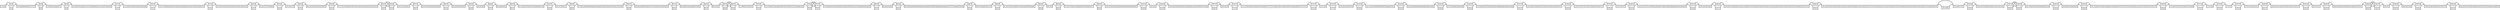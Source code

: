digraph graphname {
    node [shape=plaintext];
    rankdir=LR;
    1 [label=<<TABLE BORDER="0" CELLPADDING="0" CELLSPACING="0"><TR><TD PORT="nw"></TD><TD PORT="n"></TD><TD PORT="ne"></TD></TR><TR><TD></TD><TD></TD></TR><TR><TD></TD><TD ROWSPAN="3" BORDER="2" CELLPADDING="5">1:GCA</TD><TD></TD></TR><TR><TD></TD><TD></TD></TR><TR><TD PORT="sw"></TD><TD PORT="s"></TD><TD PORT="se"></TD></TR></TABLE>>,shape=none,width=0,height=0,margin=0,rank=min,pos="-20200, -10",];
    2 [label=<<TABLE BORDER="0" CELLPADDING="0" CELLSPACING="0"><TR><TD PORT="nw"></TD><TD PORT="n"></TD><TD PORT="ne"></TD></TR><TR><TD></TD><TD></TD></TR><TR><TD></TD><TD ROWSPAN="3" BORDER="2" CELLPADDING="5">2:T</TD><TD></TD></TR><TR><TD></TD><TD></TD></TR><TR><TD PORT="sw"></TD><TD PORT="s"></TD><TD PORT="se"></TD></TR></TABLE>>,shape=none,width=0,height=0,margin=0,];
    3 [label=<<TABLE BORDER="0" CELLPADDING="0" CELLSPACING="0"><TR><TD PORT="nw"></TD><TD PORT="n"></TD><TD PORT="ne"></TD></TR><TR><TD></TD><TD></TD></TR><TR><TD></TD><TD ROWSPAN="3" BORDER="2" CELLPADDING="5">3:A</TD><TD></TD></TR><TR><TD></TD><TD></TD></TR><TR><TD PORT="sw"></TD><TD PORT="s"></TD><TD PORT="se"></TD></TR></TABLE>>,shape=none,width=0,height=0,margin=0,];
    4 [label=<<TABLE BORDER="0" CELLPADDING="0" CELLSPACING="0"><TR><TD PORT="nw"></TD><TD PORT="n"></TD><TD PORT="ne"></TD></TR><TR><TD></TD><TD></TD></TR><TR><TD></TD><TD ROWSPAN="3" BORDER="2" CELLPADDING="5">4:TGAAAATAAATGTTTTTT</TD><TD></TD></TR><TR><TD></TD><TD></TD></TR><TR><TD PORT="sw"></TD><TD PORT="s"></TD><TD PORT="se"></TD></TR></TABLE>>,shape=none,width=0,height=0,margin=0,];
    5 [label=<<TABLE BORDER="0" CELLPADDING="0" CELLSPACING="0"><TR><TD PORT="nw"></TD><TD PORT="n"></TD><TD PORT="ne"></TD></TR><TR><TD></TD><TD></TD></TR><TR><TD></TD><TD ROWSPAN="3" BORDER="2" CELLPADDING="5">5:G</TD><TD></TD></TR><TR><TD></TD><TD></TD></TR><TR><TD PORT="sw"></TD><TD PORT="s"></TD><TD PORT="se"></TD></TR></TABLE>>,shape=none,width=0,height=0,margin=0,];
    6 [label=<<TABLE BORDER="0" CELLPADDING="0" CELLSPACING="0"><TR><TD PORT="nw"></TD><TD PORT="n"></TD><TD PORT="ne"></TD></TR><TR><TD></TD><TD></TD></TR><TR><TD></TD><TD ROWSPAN="3" BORDER="2" CELLPADDING="5">6:A</TD><TD></TD></TR><TR><TD></TD><TD></TD></TR><TR><TD PORT="sw"></TD><TD PORT="s"></TD><TD PORT="se"></TD></TR></TABLE>>,shape=none,width=0,height=0,margin=0,];
    7 [label=<<TABLE BORDER="0" CELLPADDING="0" CELLSPACING="0"><TR><TD PORT="nw"></TD><TD PORT="n"></TD><TD PORT="ne"></TD></TR><TR><TD></TD><TD></TD></TR><TR><TD></TD><TD ROWSPAN="3" BORDER="2" CELLPADDING="5">7:TTAGGCAGAATCC</TD><TD></TD></TR><TR><TD></TD><TD></TD></TR><TR><TD PORT="sw"></TD><TD PORT="s"></TD><TD PORT="se"></TD></TR></TABLE>>,shape=none,width=0,height=0,margin=0,];
    8 [label=<<TABLE BORDER="0" CELLPADDING="0" CELLSPACING="0"><TR><TD PORT="nw"></TD><TD PORT="n"></TD><TD PORT="ne"></TD></TR><TR><TD></TD><TD></TD></TR><TR><TD></TD><TD ROWSPAN="3" BORDER="2" CELLPADDING="5">8:G</TD><TD></TD></TR><TR><TD></TD><TD></TD></TR><TR><TD PORT="sw"></TD><TD PORT="s"></TD><TD PORT="se"></TD></TR></TABLE>>,shape=none,width=0,height=0,margin=0,];
    9 [label=<<TABLE BORDER="0" CELLPADDING="0" CELLSPACING="0"><TR><TD PORT="nw"></TD><TD PORT="n"></TD><TD PORT="ne"></TD></TR><TR><TD></TD><TD></TD></TR><TR><TD></TD><TD ROWSPAN="3" BORDER="2" CELLPADDING="5">9:A</TD><TD></TD></TR><TR><TD></TD><TD></TD></TR><TR><TD PORT="sw"></TD><TD PORT="s"></TD><TD PORT="se"></TD></TR></TABLE>>,shape=none,width=0,height=0,margin=0,];
    10 [label=<<TABLE BORDER="0" CELLPADDING="0" CELLSPACING="0"><TR><TD PORT="nw"></TD><TD PORT="n"></TD><TD PORT="ne"></TD></TR><TR><TD></TD><TD></TD></TR><TR><TD></TD><TD ROWSPAN="3" BORDER="2" CELLPADDING="5">10:GATGCTCAAGGCCCTTCATAATATCCCCCAGTTTAGTAG</TD><TD></TD></TR><TR><TD></TD><TD></TD></TR><TR><TD PORT="sw"></TD><TD PORT="s"></TD><TD PORT="se"></TD></TR></TABLE>>,shape=none,width=0,height=0,margin=0,];
    11 [label=<<TABLE BORDER="0" CELLPADDING="0" CELLSPACING="0"><TR><TD PORT="nw"></TD><TD PORT="n"></TD><TD PORT="ne"></TD></TR><TR><TD></TD><TD></TD></TR><TR><TD></TD><TD ROWSPAN="3" BORDER="2" CELLPADDING="5">11:C</TD><TD></TD></TR><TR><TD></TD><TD></TD></TR><TR><TD PORT="sw"></TD><TD PORT="s"></TD><TD PORT="se"></TD></TR></TABLE>>,shape=none,width=0,height=0,margin=0,];
    12 [label=<<TABLE BORDER="0" CELLPADDING="0" CELLSPACING="0"><TR><TD PORT="nw"></TD><TD PORT="n"></TD><TD PORT="ne"></TD></TR><TR><TD></TD><TD></TD></TR><TR><TD></TD><TD ROWSPAN="3" BORDER="2" CELLPADDING="5">12:T</TD><TD></TD></TR><TR><TD></TD><TD></TD></TR><TR><TD PORT="sw"></TD><TD PORT="s"></TD><TD PORT="se"></TD></TR></TABLE>>,shape=none,width=0,height=0,margin=0,];
    13 [label=<<TABLE BORDER="0" CELLPADDING="0" CELLSPACING="0"><TR><TD PORT="nw"></TD><TD PORT="n"></TD><TD PORT="ne"></TD></TR><TR><TD></TD><TD></TD></TR><TR><TD></TD><TD ROWSPAN="3" BORDER="2" CELLPADDING="5">13:TGGACTTAGGGAACAAAGGAA</TD><TD></TD></TR><TR><TD></TD><TD></TD></TR><TR><TD PORT="sw"></TD><TD PORT="s"></TD><TD PORT="se"></TD></TR></TABLE>>,shape=none,width=0,height=0,margin=0,];
    14 [label=<<TABLE BORDER="0" CELLPADDING="0" CELLSPACING="0"><TR><TD PORT="nw"></TD><TD PORT="n"></TD><TD PORT="ne"></TD></TR><TR><TD></TD><TD></TD></TR><TR><TD></TD><TD ROWSPAN="3" BORDER="2" CELLPADDING="5">14:T</TD><TD></TD></TR><TR><TD></TD><TD></TD></TR><TR><TD PORT="sw"></TD><TD PORT="s"></TD><TD PORT="se"></TD></TR></TABLE>>,shape=none,width=0,height=0,margin=0,];
    15 [label=<<TABLE BORDER="0" CELLPADDING="0" CELLSPACING="0"><TR><TD PORT="nw"></TD><TD PORT="n"></TD><TD PORT="ne"></TD></TR><TR><TD></TD><TD></TD></TR><TR><TD></TD><TD ROWSPAN="3" BORDER="2" CELLPADDING="5">15:C</TD><TD></TD></TR><TR><TD></TD><TD></TD></TR><TR><TD PORT="sw"></TD><TD PORT="s"></TD><TD PORT="se"></TD></TR></TABLE>>,shape=none,width=0,height=0,margin=0,];
    16 [label=<<TABLE BORDER="0" CELLPADDING="0" CELLSPACING="0"><TR><TD PORT="nw"></TD><TD PORT="n"></TD><TD PORT="ne"></TD></TR><TR><TD></TD><TD></TD></TR><TR><TD></TD><TD ROWSPAN="3" BORDER="2" CELLPADDING="5">16:CTTTAATAGAAATTGGACAGCAAGAAAGCGAGCTTAGTGATACTT</TD><TD></TD></TR><TR><TD></TD><TD></TD></TR><TR><TD PORT="sw"></TD><TD PORT="s"></TD><TD PORT="se"></TD></TR></TABLE>>,shape=none,width=0,height=0,margin=0,];
    17 [label=<<TABLE BORDER="0" CELLPADDING="0" CELLSPACING="0"><TR><TD PORT="nw"></TD><TD PORT="n"></TD><TD PORT="ne"></TD></TR><TR><TD></TD><TD></TD></TR><TR><TD></TD><TD ROWSPAN="3" BORDER="2" CELLPADDING="5">17:A</TD><TD></TD></TR><TR><TD></TD><TD></TD></TR><TR><TD PORT="sw"></TD><TD PORT="s"></TD><TD PORT="se"></TD></TR></TABLE>>,shape=none,width=0,height=0,margin=0,];
    18 [label=<<TABLE BORDER="0" CELLPADDING="0" CELLSPACING="0"><TR><TD PORT="nw"></TD><TD PORT="n"></TD><TD PORT="ne"></TD></TR><TR><TD></TD><TD></TD></TR><TR><TD></TD><TD ROWSPAN="3" BORDER="2" CELLPADDING="5">18:G</TD><TD></TD></TR><TR><TD></TD><TD></TD></TR><TR><TD PORT="sw"></TD><TD PORT="s"></TD><TD PORT="se"></TD></TR></TABLE>>,shape=none,width=0,height=0,margin=0,];
    19 [label=<<TABLE BORDER="0" CELLPADDING="0" CELLSPACING="0"><TR><TD PORT="nw"></TD><TD PORT="n"></TD><TD PORT="ne"></TD></TR><TR><TD></TD><TD></TD></TR><TR><TD></TD><TD ROWSPAN="3" BORDER="2" CELLPADDING="5">19:TGGGCCAGGGCATTAGCCACACCAGCCAC</TD><TD></TD></TR><TR><TD></TD><TD></TD></TR><TR><TD PORT="sw"></TD><TD PORT="s"></TD><TD PORT="se"></TD></TR></TABLE>>,shape=none,width=0,height=0,margin=0,];
    20 [label=<<TABLE BORDER="0" CELLPADDING="0" CELLSPACING="0"><TR><TD PORT="nw"></TD><TD PORT="n"></TD><TD PORT="ne"></TD></TR><TR><TD></TD><TD></TD></TR><TR><TD></TD><TD ROWSPAN="3" BORDER="2" CELLPADDING="5">20:G</TD><TD></TD></TR><TR><TD></TD><TD></TD></TR><TR><TD PORT="sw"></TD><TD PORT="s"></TD><TD PORT="se"></TD></TR></TABLE>>,shape=none,width=0,height=0,margin=0,];
    21 [label=<<TABLE BORDER="0" CELLPADDING="0" CELLSPACING="0"><TR><TD PORT="nw"></TD><TD PORT="n"></TD><TD PORT="ne"></TD></TR><TR><TD></TD><TD></TD></TR><TR><TD></TD><TD ROWSPAN="3" BORDER="2" CELLPADDING="5">21:C</TD><TD></TD></TR><TR><TD></TD><TD></TD></TR><TR><TD PORT="sw"></TD><TD PORT="s"></TD><TD PORT="se"></TD></TR></TABLE>>,shape=none,width=0,height=0,margin=0,];
    22 [label=<<TABLE BORDER="0" CELLPADDING="0" CELLSPACING="0"><TR><TD PORT="nw"></TD><TD PORT="n"></TD><TD PORT="ne"></TD></TR><TR><TD></TD><TD></TD></TR><TR><TD></TD><TD ROWSPAN="3" BORDER="2" CELLPADDING="5">22:ACTTTCTGATAG</TD><TD></TD></TR><TR><TD></TD><TD></TD></TR><TR><TD PORT="sw"></TD><TD PORT="s"></TD><TD PORT="se"></TD></TR></TABLE>>,shape=none,width=0,height=0,margin=0,];
    23 [label=<<TABLE BORDER="0" CELLPADDING="0" CELLSPACING="0"><TR><TD PORT="nw"></TD><TD PORT="n"></TD><TD PORT="ne"></TD></TR><TR><TD></TD><TD></TD></TR><TR><TD></TD><TD ROWSPAN="3" BORDER="2" CELLPADDING="5">23:A</TD><TD></TD></TR><TR><TD></TD><TD></TD></TR><TR><TD PORT="sw"></TD><TD PORT="s"></TD><TD PORT="se"></TD></TR></TABLE>>,shape=none,width=0,height=0,margin=0,];
    24 [label=<<TABLE BORDER="0" CELLPADDING="0" CELLSPACING="0"><TR><TD PORT="nw"></TD><TD PORT="n"></TD><TD PORT="ne"></TD></TR><TR><TD></TD><TD></TD></TR><TR><TD></TD><TD ROWSPAN="3" BORDER="2" CELLPADDING="5">24:G</TD><TD></TD></TR><TR><TD></TD><TD></TD></TR><TR><TD PORT="sw"></TD><TD PORT="s"></TD><TD PORT="se"></TD></TR></TABLE>>,shape=none,width=0,height=0,margin=0,];
    25 [label=<<TABLE BORDER="0" CELLPADDING="0" CELLSPACING="0"><TR><TD PORT="nw"></TD><TD PORT="n"></TD><TD PORT="ne"></TD></TR><TR><TD></TD><TD></TD></TR><TR><TD></TD><TD ROWSPAN="3" BORDER="2" CELLPADDING="5">25:CAGCCT</TD><TD></TD></TR><TR><TD></TD><TD></TD></TR><TR><TD PORT="sw"></TD><TD PORT="s"></TD><TD PORT="se"></TD></TR></TABLE>>,shape=none,width=0,height=0,margin=0,];
    26 [label=<<TABLE BORDER="0" CELLPADDING="0" CELLSPACING="0"><TR><TD PORT="nw"></TD><TD PORT="n"></TD><TD PORT="ne"></TD></TR><TR><TD></TD><TD></TD></TR><TR><TD></TD><TD ROWSPAN="3" BORDER="2" CELLPADDING="5">26:A</TD><TD></TD></TR><TR><TD></TD><TD></TD></TR><TR><TD PORT="sw"></TD><TD PORT="s"></TD><TD PORT="se"></TD></TR></TABLE>>,shape=none,width=0,height=0,margin=0,];
    27 [label=<<TABLE BORDER="0" CELLPADDING="0" CELLSPACING="0"><TR><TD PORT="nw"></TD><TD PORT="n"></TD><TD PORT="ne"></TD></TR><TR><TD></TD><TD></TD></TR><TR><TD></TD><TD ROWSPAN="3" BORDER="2" CELLPADDING="5">27:G</TD><TD></TD></TR><TR><TD></TD><TD></TD></TR><TR><TD PORT="sw"></TD><TD PORT="s"></TD><TD PORT="se"></TD></TR></TABLE>>,shape=none,width=0,height=0,margin=0,];
    28 [label=<<TABLE BORDER="0" CELLPADDING="0" CELLSPACING="0"><TR><TD PORT="nw"></TD><TD PORT="n"></TD><TD PORT="ne"></TD></TR><TR><TD></TD><TD></TD></TR><TR><TD></TD><TD ROWSPAN="3" BORDER="2" CELLPADDING="5">28:CACTGGTGGGGTGAATT</TD><TD></TD></TR><TR><TD></TD><TD></TD></TR><TR><TD PORT="sw"></TD><TD PORT="s"></TD><TD PORT="se"></TD></TR></TABLE>>,shape=none,width=0,height=0,margin=0,];
    29 [label=<<TABLE BORDER="0" CELLPADDING="0" CELLSPACING="0"><TR><TD PORT="nw"></TD><TD PORT="n"></TD><TD PORT="ne"></TD></TR><TR><TD></TD><TD></TD></TR><TR><TD></TD><TD ROWSPAN="3" BORDER="2" CELLPADDING="5">29:G</TD><TD></TD></TR><TR><TD></TD><TD></TD></TR><TR><TD PORT="sw"></TD><TD PORT="s"></TD><TD PORT="se"></TD></TR></TABLE>>,shape=none,width=0,height=0,margin=0,];
    30 [label=<<TABLE BORDER="0" CELLPADDING="0" CELLSPACING="0"><TR><TD PORT="nw"></TD><TD PORT="n"></TD><TD PORT="ne"></TD></TR><TR><TD></TD><TD></TD></TR><TR><TD></TD><TD ROWSPAN="3" BORDER="2" CELLPADDING="5">30:C</TD><TD></TD></TR><TR><TD></TD><TD></TD></TR><TR><TD PORT="sw"></TD><TD PORT="s"></TD><TD PORT="se"></TD></TR></TABLE>>,shape=none,width=0,height=0,margin=0,];
    31 [label=<<TABLE BORDER="0" CELLPADDING="0" CELLSPACING="0"><TR><TD PORT="nw"></TD><TD PORT="n"></TD><TD PORT="ne"></TD></TR><TR><TD></TD><TD></TD></TR><TR><TD></TD><TD ROWSPAN="3" BORDER="2" CELLPADDING="5">31:TTTGCCAAAGTGATGGGCCAGCACACAGACCAGCACGT</TD><TD></TD></TR><TR><TD></TD><TD></TD></TR><TR><TD PORT="sw"></TD><TD PORT="s"></TD><TD PORT="se"></TD></TR></TABLE>>,shape=none,width=0,height=0,margin=0,];
    32 [label=<<TABLE BORDER="0" CELLPADDING="0" CELLSPACING="0"><TR><TD PORT="nw"></TD><TD PORT="n"></TD><TD PORT="ne"></TD></TR><TR><TD></TD><TD></TD></TR><TR><TD></TD><TD ROWSPAN="3" BORDER="2" CELLPADDING="5">32:G</TD><TD></TD></TR><TR><TD></TD><TD></TD></TR><TR><TD PORT="sw"></TD><TD PORT="s"></TD><TD PORT="se"></TD></TR></TABLE>>,shape=none,width=0,height=0,margin=0,];
    33 [label=<<TABLE BORDER="0" CELLPADDING="0" CELLSPACING="0"><TR><TD PORT="nw"></TD><TD PORT="n"></TD><TD PORT="ne"></TD></TR><TR><TD></TD><TD></TD></TR><TR><TD></TD><TD ROWSPAN="3" BORDER="2" CELLPADDING="5">33:T</TD><TD></TD></TR><TR><TD></TD><TD></TD></TR><TR><TD PORT="sw"></TD><TD PORT="s"></TD><TD PORT="se"></TD></TR></TABLE>>,shape=none,width=0,height=0,margin=0,];
    34 [label=<<TABLE BORDER="0" CELLPADDING="0" CELLSPACING="0"><TR><TD PORT="nw"></TD><TD PORT="n"></TD><TD PORT="ne"></TD></TR><TR><TD></TD><TD></TD></TR><TR><TD></TD><TD ROWSPAN="3" BORDER="2" CELLPADDING="5">34:A</TD><TD></TD></TR><TR><TD></TD><TD></TD></TR><TR><TD PORT="sw"></TD><TD PORT="s"></TD><TD PORT="se"></TD></TR></TABLE>>,shape=none,width=0,height=0,margin=0,];
    35 [label=<<TABLE BORDER="0" CELLPADDING="0" CELLSPACING="0"><TR><TD PORT="nw"></TD><TD PORT="n"></TD><TD PORT="ne"></TD></TR><TR><TD></TD><TD></TD></TR><TR><TD></TD><TD ROWSPAN="3" BORDER="2" CELLPADDING="5">35:G</TD><TD></TD></TR><TR><TD></TD><TD></TD></TR><TR><TD PORT="sw"></TD><TD PORT="s"></TD><TD PORT="se"></TD></TR></TABLE>>,shape=none,width=0,height=0,margin=0,];
    36 [label=<<TABLE BORDER="0" CELLPADDING="0" CELLSPACING="0"><TR><TD PORT="nw"></TD><TD PORT="n"></TD><TD PORT="ne"></TD></TR><TR><TD></TD><TD></TD></TR><TR><TD></TD><TD ROWSPAN="3" BORDER="2" CELLPADDING="5">36:CCCAGGAGC</TD><TD></TD></TR><TR><TD></TD><TD></TD></TR><TR><TD PORT="sw"></TD><TD PORT="s"></TD><TD PORT="se"></TD></TR></TABLE>>,shape=none,width=0,height=0,margin=0,];
    37 [label=<<TABLE BORDER="0" CELLPADDING="0" CELLSPACING="0"><TR><TD PORT="nw"></TD><TD PORT="n"></TD><TD PORT="ne"></TD></TR><TR><TD></TD><TD></TD></TR><TR><TD></TD><TD ROWSPAN="3" BORDER="2" CELLPADDING="5">37:C</TD><TD></TD></TR><TR><TD></TD><TD></TD></TR><TR><TD PORT="sw"></TD><TD PORT="s"></TD><TD PORT="se"></TD></TR></TABLE>>,shape=none,width=0,height=0,margin=0,];
    38 [label=<<TABLE BORDER="0" CELLPADDING="0" CELLSPACING="0"><TR><TD PORT="nw"></TD><TD PORT="n"></TD><TD PORT="ne"></TD></TR><TR><TD></TD><TD></TD></TR><TR><TD></TD><TD ROWSPAN="3" BORDER="2" CELLPADDING="5">38:T</TD><TD></TD></TR><TR><TD></TD><TD></TD></TR><TR><TD PORT="sw"></TD><TD PORT="s"></TD><TD PORT="se"></TD></TR></TABLE>>,shape=none,width=0,height=0,margin=0,];
    39 [label=<<TABLE BORDER="0" CELLPADDING="0" CELLSPACING="0"><TR><TD PORT="nw"></TD><TD PORT="n"></TD><TD PORT="ne"></TD></TR><TR><TD></TD><TD></TD></TR><TR><TD></TD><TD ROWSPAN="3" BORDER="2" CELLPADDING="5">39:GTGGGAGGAAGATAAG</TD><TD></TD></TR><TR><TD></TD><TD></TD></TR><TR><TD PORT="sw"></TD><TD PORT="s"></TD><TD PORT="se"></TD></TR></TABLE>>,shape=none,width=0,height=0,margin=0,];
    40 [label=<<TABLE BORDER="0" CELLPADDING="0" CELLSPACING="0"><TR><TD PORT="nw"></TD><TD PORT="n"></TD><TD PORT="ne"></TD></TR><TR><TD></TD><TD></TD></TR><TR><TD></TD><TD ROWSPAN="3" BORDER="2" CELLPADDING="5">40:T</TD><TD></TD></TR><TR><TD></TD><TD></TD></TR><TR><TD PORT="sw"></TD><TD PORT="s"></TD><TD PORT="se"></TD></TR></TABLE>>,shape=none,width=0,height=0,margin=0,];
    41 [label=<<TABLE BORDER="0" CELLPADDING="0" CELLSPACING="0"><TR><TD PORT="nw"></TD><TD PORT="n"></TD><TD PORT="ne"></TD></TR><TR><TD></TD><TD></TD></TR><TR><TD></TD><TD ROWSPAN="3" BORDER="2" CELLPADDING="5">41:A</TD><TD></TD></TR><TR><TD></TD><TD></TD></TR><TR><TD PORT="sw"></TD><TD PORT="s"></TD><TD PORT="se"></TD></TR></TABLE>>,shape=none,width=0,height=0,margin=0,];
    42 [label=<<TABLE BORDER="0" CELLPADDING="0" CELLSPACING="0"><TR><TD PORT="nw"></TD><TD PORT="n"></TD><TD PORT="ne"></TD></TR><TR><TD></TD><TD></TD></TR><TR><TD></TD><TD ROWSPAN="3" BORDER="2" CELLPADDING="5">42:GGTATGAACAT</TD><TD></TD></TR><TR><TD></TD><TD></TD></TR><TR><TD PORT="sw"></TD><TD PORT="s"></TD><TD PORT="se"></TD></TR></TABLE>>,shape=none,width=0,height=0,margin=0,];
    43 [label=<<TABLE BORDER="0" CELLPADDING="0" CELLSPACING="0"><TR><TD PORT="nw"></TD><TD PORT="n"></TD><TD PORT="ne"></TD></TR><TR><TD></TD><TD></TD></TR><TR><TD></TD><TD ROWSPAN="3" BORDER="2" CELLPADDING="5">43:A</TD><TD></TD></TR><TR><TD></TD><TD></TD></TR><TR><TD PORT="sw"></TD><TD PORT="s"></TD><TD PORT="se"></TD></TR></TABLE>>,shape=none,width=0,height=0,margin=0,];
    44 [label=<<TABLE BORDER="0" CELLPADDING="0" CELLSPACING="0"><TR><TD PORT="nw"></TD><TD PORT="n"></TD><TD PORT="ne"></TD></TR><TR><TD></TD><TD></TD></TR><TR><TD></TD><TD ROWSPAN="3" BORDER="2" CELLPADDING="5">44:G</TD><TD></TD></TR><TR><TD></TD><TD></TD></TR><TR><TD PORT="sw"></TD><TD PORT="s"></TD><TD PORT="se"></TD></TR></TABLE>>,shape=none,width=0,height=0,margin=0,];
    45 [label=<<TABLE BORDER="0" CELLPADDING="0" CELLSPACING="0"><TR><TD PORT="nw"></TD><TD PORT="n"></TD><TD PORT="ne"></TD></TR><TR><TD></TD><TD></TD></TR><TR><TD></TD><TD ROWSPAN="3" BORDER="2" CELLPADDING="5">45:ATTAG</TD><TD></TD></TR><TR><TD></TD><TD></TD></TR><TR><TD PORT="sw"></TD><TD PORT="s"></TD><TD PORT="se"></TD></TR></TABLE>>,shape=none,width=0,height=0,margin=0,];
    46 [label=<<TABLE BORDER="0" CELLPADDING="0" CELLSPACING="0"><TR><TD PORT="nw"></TD><TD PORT="n"></TD><TD PORT="ne"></TD></TR><TR><TD></TD><TD></TD></TR><TR><TD></TD><TD ROWSPAN="3" BORDER="2" CELLPADDING="5">46:A</TD><TD></TD></TR><TR><TD></TD><TD></TD></TR><TR><TD PORT="sw"></TD><TD PORT="s"></TD><TD PORT="se"></TD></TR></TABLE>>,shape=none,width=0,height=0,margin=0,];
    47 [label=<<TABLE BORDER="0" CELLPADDING="0" CELLSPACING="0"><TR><TD PORT="nw"></TD><TD PORT="n"></TD><TD PORT="ne"></TD></TR><TR><TD></TD><TD></TD></TR><TR><TD></TD><TD ROWSPAN="3" BORDER="2" CELLPADDING="5">47:C</TD><TD></TD></TR><TR><TD></TD><TD></TD></TR><TR><TD PORT="sw"></TD><TD PORT="s"></TD><TD PORT="se"></TD></TR></TABLE>>,shape=none,width=0,height=0,margin=0,];
    48 [label=<<TABLE BORDER="0" CELLPADDING="0" CELLSPACING="0"><TR><TD PORT="nw"></TD><TD PORT="n"></TD><TD PORT="ne"></TD></TR><TR><TD></TD><TD></TD></TR><TR><TD></TD><TD ROWSPAN="3" BORDER="2" CELLPADDING="5">48:AAAAGGG</TD><TD></TD></TR><TR><TD></TD><TD></TD></TR><TR><TD PORT="sw"></TD><TD PORT="s"></TD><TD PORT="se"></TD></TR></TABLE>>,shape=none,width=0,height=0,margin=0,];
    49 [label=<<TABLE BORDER="0" CELLPADDING="0" CELLSPACING="0"><TR><TD PORT="nw"></TD><TD PORT="n"></TD><TD PORT="ne"></TD></TR><TR><TD></TD><TD></TD></TR><TR><TD></TD><TD ROWSPAN="3" BORDER="2" CELLPADDING="5">49:G</TD><TD></TD></TR><TR><TD></TD><TD></TD></TR><TR><TD PORT="sw"></TD><TD PORT="s"></TD><TD PORT="se"></TD></TR></TABLE>>,shape=none,width=0,height=0,margin=0,];
    50 [label=<<TABLE BORDER="0" CELLPADDING="0" CELLSPACING="0"><TR><TD PORT="nw"></TD><TD PORT="n"></TD><TD PORT="ne"></TD></TR><TR><TD></TD><TD></TD></TR><TR><TD></TD><TD ROWSPAN="3" BORDER="2" CELLPADDING="5">50:C</TD><TD></TD></TR><TR><TD></TD><TD></TD></TR><TR><TD PORT="sw"></TD><TD PORT="s"></TD><TD PORT="se"></TD></TR></TABLE>>,shape=none,width=0,height=0,margin=0,];
    51 [label=<<TABLE BORDER="0" CELLPADDING="0" CELLSPACING="0"><TR><TD PORT="nw"></TD><TD PORT="n"></TD><TD PORT="ne"></TD></TR><TR><TD></TD><TD></TD></TR><TR><TD></TD><TD ROWSPAN="3" BORDER="2" CELLPADDING="5">51:CTAGCTTGGACTCAGAATAATCCA</TD><TD></TD></TR><TR><TD></TD><TD></TD></TR><TR><TD PORT="sw"></TD><TD PORT="s"></TD><TD PORT="se"></TD></TR></TABLE>>,shape=none,width=0,height=0,margin=0,];
    52 [label=<<TABLE BORDER="0" CELLPADDING="0" CELLSPACING="0"><TR><TD PORT="nw"></TD><TD PORT="n"></TD><TD PORT="ne"></TD></TR><TR><TD></TD><TD></TD></TR><TR><TD></TD><TD ROWSPAN="3" BORDER="2" CELLPADDING="5">52:C</TD><TD></TD></TR><TR><TD></TD><TD></TD></TR><TR><TD PORT="sw"></TD><TD PORT="s"></TD><TD PORT="se"></TD></TR></TABLE>>,shape=none,width=0,height=0,margin=0,];
    53 [label=<<TABLE BORDER="0" CELLPADDING="0" CELLSPACING="0"><TR><TD PORT="nw"></TD><TD PORT="n"></TD><TD PORT="ne"></TD></TR><TR><TD></TD><TD></TD></TR><TR><TD></TD><TD ROWSPAN="3" BORDER="2" CELLPADDING="5">53:G</TD><TD></TD></TR><TR><TD></TD><TD></TD></TR><TR><TD PORT="sw"></TD><TD PORT="s"></TD><TD PORT="se"></TD></TR></TABLE>>,shape=none,width=0,height=0,margin=0,];
    54 [label=<<TABLE BORDER="0" CELLPADDING="0" CELLSPACING="0"><TR><TD PORT="nw"></TD><TD PORT="n"></TD><TD PORT="ne"></TD></TR><TR><TD></TD><TD></TD></TR><TR><TD></TD><TD ROWSPAN="3" BORDER="2" CELLPADDING="5">54:CCTTATCC</TD><TD></TD></TR><TR><TD></TD><TD></TD></TR><TR><TD PORT="sw"></TD><TD PORT="s"></TD><TD PORT="se"></TD></TR></TABLE>>,shape=none,width=0,height=0,margin=0,];
    55 [label=<<TABLE BORDER="0" CELLPADDING="0" CELLSPACING="0"><TR><TD PORT="nw"></TD><TD PORT="n"></TD><TD PORT="ne"></TD></TR><TR><TD></TD><TD></TD></TR><TR><TD></TD><TD ROWSPAN="3" BORDER="2" CELLPADDING="5">55:T</TD><TD></TD></TR><TR><TD></TD><TD></TD></TR><TR><TD PORT="sw"></TD><TD PORT="s"></TD><TD PORT="se"></TD></TR></TABLE>>,shape=none,width=0,height=0,margin=0,];
    56 [label=<<TABLE BORDER="0" CELLPADDING="0" CELLSPACING="0"><TR><TD PORT="nw"></TD><TD PORT="n"></TD><TD PORT="ne"></TD></TR><TR><TD></TD><TD></TD></TR><TR><TD></TD><TD ROWSPAN="3" BORDER="2" CELLPADDING="5">56:C</TD><TD></TD></TR><TR><TD></TD><TD></TD></TR><TR><TD PORT="sw"></TD><TD PORT="s"></TD><TD PORT="se"></TD></TR></TABLE>>,shape=none,width=0,height=0,margin=0,];
    57 [label=<<TABLE BORDER="0" CELLPADDING="0" CELLSPACING="0"><TR><TD PORT="nw"></TD><TD PORT="n"></TD><TD PORT="ne"></TD></TR><TR><TD></TD><TD></TD></TR><TR><TD></TD><TD ROWSPAN="3" BORDER="2" CELLPADDING="5">57:AACCATAAAATAAAAGCAGAATGGTAGCTGGATTGTAGCTGCTAT</TD><TD></TD></TR><TR><TD></TD><TD></TD></TR><TR><TD PORT="sw"></TD><TD PORT="s"></TD><TD PORT="se"></TD></TR></TABLE>>,shape=none,width=0,height=0,margin=0,];
    58 [label=<<TABLE BORDER="0" CELLPADDING="0" CELLSPACING="0"><TR><TD PORT="nw"></TD><TD PORT="n"></TD><TD PORT="ne"></TD></TR><TR><TD></TD><TD></TD></TR><TR><TD></TD><TD ROWSPAN="3" BORDER="2" CELLPADDING="5">58:C</TD><TD></TD></TR><TR><TD></TD><TD></TD></TR><TR><TD PORT="sw"></TD><TD PORT="s"></TD><TD PORT="se"></TD></TR></TABLE>>,shape=none,width=0,height=0,margin=0,];
    59 [label=<<TABLE BORDER="0" CELLPADDING="0" CELLSPACING="0"><TR><TD PORT="nw"></TD><TD PORT="n"></TD><TD PORT="ne"></TD></TR><TR><TD></TD><TD></TD></TR><TR><TD></TD><TD ROWSPAN="3" BORDER="2" CELLPADDING="5">59:T</TD><TD></TD></TR><TR><TD></TD><TD></TD></TR><TR><TD PORT="sw"></TD><TD PORT="s"></TD><TD PORT="se"></TD></TR></TABLE>>,shape=none,width=0,height=0,margin=0,];
    60 [label=<<TABLE BORDER="0" CELLPADDING="0" CELLSPACING="0"><TR><TD PORT="nw"></TD><TD PORT="n"></TD><TD PORT="ne"></TD></TR><TR><TD></TD><TD></TD></TR><TR><TD></TD><TD ROWSPAN="3" BORDER="2" CELLPADDING="5">60:AGCAATATGAAACCTCTTACATCAGTTACAATT</TD><TD></TD></TR><TR><TD></TD><TD></TD></TR><TR><TD PORT="sw"></TD><TD PORT="s"></TD><TD PORT="se"></TD></TR></TABLE>>,shape=none,width=0,height=0,margin=0,];
    61 [label=<<TABLE BORDER="0" CELLPADDING="0" CELLSPACING="0"><TR><TD PORT="nw"></TD><TD PORT="n"></TD><TD PORT="ne"></TD></TR><TR><TD></TD><TD></TD></TR><TR><TD></TD><TD ROWSPAN="3" BORDER="2" CELLPADDING="5">61:C</TD><TD></TD></TR><TR><TD></TD><TD></TD></TR><TR><TD PORT="sw"></TD><TD PORT="s"></TD><TD PORT="se"></TD></TR></TABLE>>,shape=none,width=0,height=0,margin=0,];
    62 [label=<<TABLE BORDER="0" CELLPADDING="0" CELLSPACING="0"><TR><TD PORT="nw"></TD><TD PORT="n"></TD><TD PORT="ne"></TD></TR><TR><TD></TD><TD></TD></TR><TR><TD></TD><TD ROWSPAN="3" BORDER="2" CELLPADDING="5">62:T</TD><TD></TD></TR><TR><TD></TD><TD></TD></TR><TR><TD PORT="sw"></TD><TD PORT="s"></TD><TD PORT="se"></TD></TR></TABLE>>,shape=none,width=0,height=0,margin=0,];
    63 [label=<<TABLE BORDER="0" CELLPADDING="0" CELLSPACING="0"><TR><TD PORT="nw"></TD><TD PORT="n"></TD><TD PORT="ne"></TD></TR><TR><TD></TD><TD></TD></TR><TR><TD></TD><TD ROWSPAN="3" BORDER="2" CELLPADDING="5">63:ATATGCAGAAATATTTATA</TD><TD></TD></TR><TR><TD></TD><TD></TD></TR><TR><TD PORT="sw"></TD><TD PORT="s"></TD><TD PORT="se"></TD></TR></TABLE>>,shape=none,width=0,height=0,margin=0,];
    64 [label=<<TABLE BORDER="0" CELLPADDING="0" CELLSPACING="0"><TR><TD PORT="nw"></TD><TD PORT="n"></TD><TD PORT="ne"></TD></TR><TR><TD></TD><TD></TD></TR><TR><TD></TD><TD ROWSPAN="3" BORDER="2" CELLPADDING="5">64:G</TD><TD></TD></TR><TR><TD></TD><TD></TD></TR><TR><TD PORT="sw"></TD><TD PORT="s"></TD><TD PORT="se"></TD></TR></TABLE>>,shape=none,width=0,height=0,margin=0,];
    65 [label=<<TABLE BORDER="0" CELLPADDING="0" CELLSPACING="0"><TR><TD PORT="nw"></TD><TD PORT="n"></TD><TD PORT="ne"></TD></TR><TR><TD></TD><TD></TD></TR><TR><TD></TD><TD ROWSPAN="3" BORDER="2" CELLPADDING="5">65:T</TD><TD></TD></TR><TR><TD></TD><TD></TD></TR><TR><TD PORT="sw"></TD><TD PORT="s"></TD><TD PORT="se"></TD></TR></TABLE>>,shape=none,width=0,height=0,margin=0,];
    66 [label=<<TABLE BORDER="0" CELLPADDING="0" CELLSPACING="0"><TR><TD PORT="nw"></TD><TD PORT="n"></TD><TD PORT="ne"></TD></TR><TR><TD></TD><TD></TD></TR><TR><TD></TD><TD ROWSPAN="3" BORDER="2" CELLPADDING="5">66:GCAG</TD><TD></TD></TR><TR><TD></TD><TD></TD></TR><TR><TD PORT="sw"></TD><TD PORT="s"></TD><TD PORT="se"></TD></TR></TABLE>>,shape=none,width=0,height=0,margin=0,];
    67 [label=<<TABLE BORDER="0" CELLPADDING="0" CELLSPACING="0"><TR><TD PORT="nw"></TD><TD PORT="n"></TD><TD PORT="ne"></TD></TR><TR><TD></TD><TD></TD></TR><TR><TD></TD><TD ROWSPAN="3" BORDER="2" CELLPADDING="5">67:G</TD><TD></TD></TR><TR><TD></TD><TD></TD></TR><TR><TD PORT="sw"></TD><TD PORT="s"></TD><TD PORT="se"></TD></TR></TABLE>>,shape=none,width=0,height=0,margin=0,];
    68 [label=<<TABLE BORDER="0" CELLPADDING="0" CELLSPACING="0"><TR><TD PORT="nw"></TD><TD PORT="n"></TD><TD PORT="ne"></TD></TR><TR><TD></TD><TD></TD></TR><TR><TD></TD><TD ROWSPAN="3" BORDER="2" CELLPADDING="5">68:A</TD><TD></TD></TR><TR><TD></TD><TD></TD></TR><TR><TD PORT="sw"></TD><TD PORT="s"></TD><TD PORT="se"></TD></TR></TABLE>>,shape=none,width=0,height=0,margin=0,];
    69 [label=<<TABLE BORDER="0" CELLPADDING="0" CELLSPACING="0"><TR><TD PORT="nw"></TD><TD PORT="n"></TD><TD PORT="ne"></TD></TR><TR><TD></TD><TD></TD></TR><TR><TD></TD><TD ROWSPAN="3" BORDER="2" CELLPADDING="5">69:A</TD><TD></TD></TR><TR><TD></TD><TD></TD></TR><TR><TD PORT="sw"></TD><TD PORT="s"></TD><TD PORT="se"></TD></TR></TABLE>>,shape=none,width=0,height=0,margin=0,];
    70 [label=<<TABLE BORDER="0" CELLPADDING="0" CELLSPACING="0"><TR><TD PORT="nw"></TD><TD PORT="n"></TD><TD PORT="ne"></TD></TR><TR><TD></TD><TD></TD></TR><TR><TD></TD><TD ROWSPAN="3" BORDER="2" CELLPADDING="5">70:G</TD><TD></TD></TR><TR><TD></TD><TD></TD></TR><TR><TD PORT="sw"></TD><TD PORT="s"></TD><TD PORT="se"></TD></TR></TABLE>>,shape=none,width=0,height=0,margin=0,];
    71 [label=<<TABLE BORDER="0" CELLPADDING="0" CELLSPACING="0"><TR><TD PORT="nw"></TD><TD PORT="n"></TD><TD PORT="ne"></TD></TR><TR><TD></TD><TD></TD></TR><TR><TD></TD><TD ROWSPAN="3" BORDER="2" CELLPADDING="5">71:ATATTGCTATTG</TD><TD></TD></TR><TR><TD></TD><TD></TD></TR><TR><TD PORT="sw"></TD><TD PORT="s"></TD><TD PORT="se"></TD></TR></TABLE>>,shape=none,width=0,height=0,margin=0,];
    72 [label=<<TABLE BORDER="0" CELLPADDING="0" CELLSPACING="0"><TR><TD PORT="nw"></TD><TD PORT="n"></TD><TD PORT="ne"></TD></TR><TR><TD></TD><TD></TD></TR><TR><TD></TD><TD ROWSPAN="3" BORDER="2" CELLPADDING="5">72:A</TD><TD></TD></TR><TR><TD></TD><TD></TD></TR><TR><TD PORT="sw"></TD><TD PORT="s"></TD><TD PORT="se"></TD></TR></TABLE>>,shape=none,width=0,height=0,margin=0,];
    73 [label=<<TABLE BORDER="0" CELLPADDING="0" CELLSPACING="0"><TR><TD PORT="nw"></TD><TD PORT="n"></TD><TD PORT="ne"></TD></TR><TR><TD></TD><TD></TD></TR><TR><TD></TD><TD ROWSPAN="3" BORDER="2" CELLPADDING="5">73:C</TD><TD></TD></TR><TR><TD></TD><TD></TD></TR><TR><TD PORT="sw"></TD><TD PORT="s"></TD><TD PORT="se"></TD></TR></TABLE>>,shape=none,width=0,height=0,margin=0,];
    74 [label=<<TABLE BORDER="0" CELLPADDING="0" CELLSPACING="0"><TR><TD PORT="nw"></TD><TD PORT="n"></TD><TD PORT="ne"></TD></TR><TR><TD></TD><TD></TD></TR><TR><TD></TD><TD ROWSPAN="3" BORDER="2" CELLPADDING="5">74:CTTAACCCAGAAATTATCACTGTTATTCTTTAGAATGGT</TD><TD></TD></TR><TR><TD></TD><TD></TD></TR><TR><TD PORT="sw"></TD><TD PORT="s"></TD><TD PORT="se"></TD></TR></TABLE>>,shape=none,width=0,height=0,margin=0,];
    75 [label=<<TABLE BORDER="0" CELLPADDING="0" CELLSPACING="0"><TR><TD PORT="nw"></TD><TD PORT="n"></TD><TD PORT="ne"></TD></TR><TR><TD></TD><TD></TD></TR><TR><TD></TD><TD ROWSPAN="3" BORDER="2" CELLPADDING="5">75:A</TD><TD></TD></TR><TR><TD></TD><TD></TD></TR><TR><TD PORT="sw"></TD><TD PORT="s"></TD><TD PORT="se"></TD></TR></TABLE>>,shape=none,width=0,height=0,margin=0,];
    76 [label=<<TABLE BORDER="0" CELLPADDING="0" CELLSPACING="0"><TR><TD PORT="nw"></TD><TD PORT="n"></TD><TD PORT="ne"></TD></TR><TR><TD></TD><TD></TD></TR><TR><TD></TD><TD ROWSPAN="3" BORDER="2" CELLPADDING="5">76:G</TD><TD></TD></TR><TR><TD></TD><TD></TD></TR><TR><TD PORT="sw"></TD><TD PORT="s"></TD><TD PORT="se"></TD></TR></TABLE>>,shape=none,width=0,height=0,margin=0,];
    77 [label=<<TABLE BORDER="0" CELLPADDING="0" CELLSPACING="0"><TR><TD PORT="nw"></TD><TD PORT="n"></TD><TD PORT="ne"></TD></TR><TR><TD></TD><TD></TD></TR><TR><TD></TD><TD ROWSPAN="3" BORDER="2" CELLPADDING="5">77:G</TD><TD></TD></TR><TR><TD></TD><TD></TD></TR><TR><TD PORT="sw"></TD><TD PORT="s"></TD><TD PORT="se"></TD></TR></TABLE>>,shape=none,width=0,height=0,margin=0,];
    78 [label=<<TABLE BORDER="0" CELLPADDING="0" CELLSPACING="0"><TR><TD PORT="nw"></TD><TD PORT="n"></TD><TD PORT="ne"></TD></TR><TR><TD></TD><TD></TD></TR><TR><TD></TD><TD ROWSPAN="3" BORDER="2" CELLPADDING="5">78:C</TD><TD></TD></TR><TR><TD></TD><TD></TD></TR><TR><TD PORT="sw"></TD><TD PORT="s"></TD><TD PORT="se"></TD></TR></TABLE>>,shape=none,width=0,height=0,margin=0,];
    79 [label=<<TABLE BORDER="0" CELLPADDING="0" CELLSPACING="0"><TR><TD PORT="nw"></TD><TD PORT="n"></TD><TD PORT="ne"></TD></TR><TR><TD></TD><TD></TD></TR><TR><TD></TD><TD ROWSPAN="3" BORDER="2" CELLPADDING="5">79:AAAGAGGCATGATACATTGTATCATTATTGCCCTGAAAGAAAGAGAT</TD><TD></TD></TR><TR><TD></TD><TD></TD></TR><TR><TD PORT="sw"></TD><TD PORT="s"></TD><TD PORT="se"></TD></TR></TABLE>>,shape=none,width=0,height=0,margin=0,];
    80 [label=<<TABLE BORDER="0" CELLPADDING="0" CELLSPACING="0"><TR><TD PORT="nw"></TD><TD PORT="n"></TD><TD PORT="ne"></TD></TR><TR><TD></TD><TD></TD></TR><TR><TD></TD><TD ROWSPAN="3" BORDER="2" CELLPADDING="5">80:G</TD><TD></TD></TR><TR><TD></TD><TD></TD></TR><TR><TD PORT="sw"></TD><TD PORT="s"></TD><TD PORT="se"></TD></TR></TABLE>>,shape=none,width=0,height=0,margin=0,];
    81 [label=<<TABLE BORDER="0" CELLPADDING="0" CELLSPACING="0"><TR><TD PORT="nw"></TD><TD PORT="n"></TD><TD PORT="ne"></TD></TR><TR><TD></TD><TD></TD></TR><TR><TD></TD><TD ROWSPAN="3" BORDER="2" CELLPADDING="5">81:T</TD><TD></TD></TR><TR><TD></TD><TD></TD></TR><TR><TD PORT="sw"></TD><TD PORT="s"></TD><TD PORT="se"></TD></TR></TABLE>>,shape=none,width=0,height=0,margin=0,];
    82 [label=<<TABLE BORDER="0" CELLPADDING="0" CELLSPACING="0"><TR><TD PORT="nw"></TD><TD PORT="n"></TD><TD PORT="ne"></TD></TR><TR><TD></TD><TD></TD></TR><TR><TD></TD><TD ROWSPAN="3" BORDER="2" CELLPADDING="5">82:AGGGAAA</TD><TD></TD></TR><TR><TD></TD><TD></TD></TR><TR><TD PORT="sw"></TD><TD PORT="s"></TD><TD PORT="se"></TD></TR></TABLE>>,shape=none,width=0,height=0,margin=0,];
    83 [label=<<TABLE BORDER="0" CELLPADDING="0" CELLSPACING="0"><TR><TD PORT="nw"></TD><TD PORT="n"></TD><TD PORT="ne"></TD></TR><TR><TD></TD><TD></TD></TR><TR><TD></TD><TD ROWSPAN="3" BORDER="2" CELLPADDING="5">83:A</TD><TD></TD></TR><TR><TD></TD><TD></TD></TR><TR><TD PORT="sw"></TD><TD PORT="s"></TD><TD PORT="se"></TD></TR></TABLE>>,shape=none,width=0,height=0,margin=0,];
    84 [label=<<TABLE BORDER="0" CELLPADDING="0" CELLSPACING="0"><TR><TD PORT="nw"></TD><TD PORT="n"></TD><TD PORT="ne"></TD></TR><TR><TD></TD><TD></TD></TR><TR><TD></TD><TD ROWSPAN="3" BORDER="2" CELLPADDING="5">84:G</TD><TD></TD></TR><TR><TD></TD><TD></TD></TR><TR><TD PORT="sw"></TD><TD PORT="s"></TD><TD PORT="se"></TD></TR></TABLE>>,shape=none,width=0,height=0,margin=0,];
    85 [label=<<TABLE BORDER="0" CELLPADDING="0" CELLSPACING="0"><TR><TD PORT="nw"></TD><TD PORT="n"></TD><TD PORT="ne"></TD></TR><TR><TD></TD><TD></TD></TR><TR><TD></TD><TD ROWSPAN="3" BORDER="2" CELLPADDING="5">85:TATTAGAAATAAGATAAACAAAAAAGTATATTAAAAGAAGAAAGCATTTTTTAAAATTACAA</TD><TD></TD></TR><TR><TD></TD><TD></TD></TR><TR><TD PORT="sw"></TD><TD PORT="s"></TD><TD PORT="se"></TD></TR></TABLE>>,shape=none,width=0,height=0,margin=0,];
    86 [label=<<TABLE BORDER="0" CELLPADDING="0" CELLSPACING="0"><TR><TD PORT="nw"></TD><TD PORT="n"></TD><TD PORT="ne"></TD></TR><TR><TD></TD><TD></TD></TR><TR><TD></TD><TD ROWSPAN="3" BORDER="2" CELLPADDING="5">86:T</TD><TD></TD></TR><TR><TD></TD><TD></TD></TR><TR><TD PORT="sw"></TD><TD PORT="s"></TD><TD PORT="se"></TD></TR></TABLE>>,shape=none,width=0,height=0,margin=0,];
    87 [label=<<TABLE BORDER="0" CELLPADDING="0" CELLSPACING="0"><TR><TD PORT="nw"></TD><TD PORT="n"></TD><TD PORT="ne"></TD></TR><TR><TD></TD><TD></TD></TR><TR><TD></TD><TD ROWSPAN="3" BORDER="2" CELLPADDING="5">87:A</TD><TD></TD></TR><TR><TD></TD><TD></TD></TR><TR><TD PORT="sw"></TD><TD PORT="s"></TD><TD PORT="se"></TD></TR></TABLE>>,shape=none,width=0,height=0,margin=0,];
    88 [label=<<TABLE BORDER="0" CELLPADDING="0" CELLSPACING="0"><TR><TD PORT="nw"></TD><TD PORT="n"></TD><TD PORT="ne"></TD></TR><TR><TD></TD><TD></TD></TR><TR><TD></TD><TD ROWSPAN="3" BORDER="2" CELLPADDING="5">88:TGCAAAATTACCCT</TD><TD></TD></TR><TR><TD></TD><TD></TD></TR><TR><TD PORT="sw"></TD><TD PORT="s"></TD><TD PORT="se"></TD></TR></TABLE>>,shape=none,width=0,height=0,margin=0,];
    89 [label=<<TABLE BORDER="0" CELLPADDING="0" CELLSPACING="0"><TR><TD PORT="nw"></TD><TD PORT="n"></TD><TD PORT="ne"></TD></TR><TR><TD></TD><TD></TD></TR><TR><TD></TD><TD ROWSPAN="3" BORDER="2" CELLPADDING="5">89:T</TD><TD></TD></TR><TR><TD></TD><TD></TD></TR><TR><TD PORT="sw"></TD><TD PORT="s"></TD><TD PORT="se"></TD></TR></TABLE>>,shape=none,width=0,height=0,margin=0,];
    90 [label=<<TABLE BORDER="0" CELLPADDING="0" CELLSPACING="0"><TR><TD PORT="nw"></TD><TD PORT="n"></TD><TD PORT="ne"></TD></TR><TR><TD></TD><TD></TD></TR><TR><TD></TD><TD ROWSPAN="3" BORDER="2" CELLPADDING="5">90:G</TD><TD></TD></TR><TR><TD></TD><TD></TD></TR><TR><TD PORT="sw"></TD><TD PORT="s"></TD><TD PORT="se"></TD></TR></TABLE>>,shape=none,width=0,height=0,margin=0,];
    91 [label=<<TABLE BORDER="0" CELLPADDING="0" CELLSPACING="0"><TR><TD PORT="nw"></TD><TD PORT="n"></TD><TD PORT="ne"></TD></TR><TR><TD></TD><TD></TD></TR><TR><TD></TD><TD ROWSPAN="3" BORDER="2" CELLPADDING="5">91:ATTTGGTCAATATGTGTACACATATTAAAAC</TD><TD></TD></TR><TR><TD></TD><TD></TD></TR><TR><TD PORT="sw"></TD><TD PORT="s"></TD><TD PORT="se"></TD></TR></TABLE>>,shape=none,width=0,height=0,margin=0,];
    92 [label=<<TABLE BORDER="0" CELLPADDING="0" CELLSPACING="0"><TR><TD PORT="nw"></TD><TD PORT="n"></TD><TD PORT="ne"></TD></TR><TR><TD></TD><TD></TD></TR><TR><TD></TD><TD ROWSPAN="3" BORDER="2" CELLPADDING="5">92:G</TD><TD></TD></TR><TR><TD></TD><TD></TD></TR><TR><TD PORT="sw"></TD><TD PORT="s"></TD><TD PORT="se"></TD></TR></TABLE>>,shape=none,width=0,height=0,margin=0,];
    93 [label=<<TABLE BORDER="0" CELLPADDING="0" CELLSPACING="0"><TR><TD PORT="nw"></TD><TD PORT="n"></TD><TD PORT="ne"></TD></TR><TR><TD></TD><TD></TD></TR><TR><TD></TD><TD ROWSPAN="3" BORDER="2" CELLPADDING="5">93:A</TD><TD></TD></TR><TR><TD></TD><TD></TD></TR><TR><TD PORT="sw"></TD><TD PORT="s"></TD><TD PORT="se"></TD></TR></TABLE>>,shape=none,width=0,height=0,margin=0,];
    94 [label=<<TABLE BORDER="0" CELLPADDING="0" CELLSPACING="0"><TR><TD PORT="nw"></TD><TD PORT="n"></TD><TD PORT="ne"></TD></TR><TR><TD></TD><TD></TD></TR><TR><TD></TD><TD ROWSPAN="3" BORDER="2" CELLPADDING="5">94:TTA</TD><TD></TD></TR><TR><TD></TD><TD></TD></TR><TR><TD PORT="sw"></TD><TD PORT="s"></TD><TD PORT="se"></TD></TR></TABLE>>,shape=none,width=0,height=0,margin=0,];
    95 [label=<<TABLE BORDER="0" CELLPADDING="0" CELLSPACING="0"><TR><TD PORT="nw"></TD><TD PORT="n"></TD><TD PORT="ne"></TD></TR><TR><TD></TD><TD></TD></TR><TR><TD></TD><TD ROWSPAN="3" BORDER="2" CELLPADDING="5">95:A</TD><TD></TD></TR><TR><TD></TD><TD></TD></TR><TR><TD PORT="sw"></TD><TD PORT="s"></TD><TD PORT="se"></TD></TR></TABLE>>,shape=none,width=0,height=0,margin=0,];
    96 [label=<<TABLE BORDER="0" CELLPADDING="0" CELLSPACING="0"><TR><TD PORT="nw"></TD><TD PORT="n"></TD><TD PORT="ne"></TD></TR><TR><TD></TD><TD></TD></TR><TR><TD></TD><TD ROWSPAN="3" BORDER="2" CELLPADDING="5">96:C</TD><TD></TD></TR><TR><TD></TD><TD></TD></TR><TR><TD PORT="sw"></TD><TD PORT="s"></TD><TD PORT="se"></TD></TR></TABLE>>,shape=none,width=0,height=0,margin=0,];
    97 [label=<<TABLE BORDER="0" CELLPADDING="0" CELLSPACING="0"><TR><TD PORT="nw"></TD><TD PORT="n"></TD><TD PORT="ne"></TD></TR><TR><TD></TD><TD></TD></TR><TR><TD></TD><TD ROWSPAN="3" BORDER="2" CELLPADDING="5">97:ACTTTAACCCATAAATATGTATAATGATT</TD><TD></TD></TR><TR><TD></TD><TD></TD></TR><TR><TD PORT="sw"></TD><TD PORT="s"></TD><TD PORT="se"></TD></TR></TABLE>>,shape=none,width=0,height=0,margin=0,];
    98 [label=<<TABLE BORDER="0" CELLPADDING="0" CELLSPACING="0"><TR><TD PORT="nw"></TD><TD PORT="n"></TD><TD PORT="ne"></TD></TR><TR><TD></TD><TD></TD></TR><TR><TD></TD><TD ROWSPAN="3" BORDER="2" CELLPADDING="5">98:G</TD><TD></TD></TR><TR><TD></TD><TD></TD></TR><TR><TD PORT="sw"></TD><TD PORT="s"></TD><TD PORT="se"></TD></TR></TABLE>>,shape=none,width=0,height=0,margin=0,];
    99 [label=<<TABLE BORDER="0" CELLPADDING="0" CELLSPACING="0"><TR><TD PORT="nw"></TD><TD PORT="n"></TD><TD PORT="ne"></TD></TR><TR><TD></TD><TD></TD></TR><TR><TD></TD><TD ROWSPAN="3" BORDER="2" CELLPADDING="5">99:A</TD><TD></TD></TR><TR><TD></TD><TD></TD></TR><TR><TD PORT="sw"></TD><TD PORT="s"></TD><TD PORT="se"></TD></TR></TABLE>>,shape=none,width=0,height=0,margin=0,];
    100 [label=<<TABLE BORDER="0" CELLPADDING="0" CELLSPACING="0"><TR><TD PORT="nw"></TD><TD PORT="n"></TD><TD PORT="ne"></TD></TR><TR><TD></TD><TD></TD></TR><TR><TD></TD><TD ROWSPAN="3" BORDER="2" CELLPADDING="5">100:TGTATCAATTAAAAATAAAAGAAAATAAAGT</TD><TD></TD></TR><TR><TD></TD><TD></TD></TR><TR><TD PORT="sw"></TD><TD PORT="s"></TD><TD PORT="se"></TD></TR></TABLE>>,shape=none,width=0,height=0,margin=0,];
    101 [label=<<TABLE BORDER="0" CELLPADDING="0" CELLSPACING="0"><TR><TD PORT="nw"></TD><TD PORT="n"></TD><TD PORT="ne"></TD></TR><TR><TD></TD><TD></TD></TR><TR><TD></TD><TD ROWSPAN="3" BORDER="2" CELLPADDING="5">101:G</TD><TD></TD></TR><TR><TD></TD><TD></TD></TR><TR><TD PORT="sw"></TD><TD PORT="s"></TD><TD PORT="se"></TD></TR></TABLE>>,shape=none,width=0,height=0,margin=0,];
    102 [label=<<TABLE BORDER="0" CELLPADDING="0" CELLSPACING="0"><TR><TD PORT="nw"></TD><TD PORT="n"></TD><TD PORT="ne"></TD></TR><TR><TD></TD><TD></TD></TR><TR><TD></TD><TD ROWSPAN="3" BORDER="2" CELLPADDING="5">102:A</TD><TD></TD></TR><TR><TD></TD><TD></TD></TR><TR><TD PORT="sw"></TD><TD PORT="s"></TD><TD PORT="se"></TD></TR></TABLE>>,shape=none,width=0,height=0,margin=0,];
    103 [label=<<TABLE BORDER="0" CELLPADDING="0" CELLSPACING="0"><TR><TD PORT="nw"></TD><TD PORT="n"></TD><TD PORT="ne"></TD></TR><TR><TD></TD><TD></TD></TR><TR><TD></TD><TD ROWSPAN="3" BORDER="2" CELLPADDING="5">103:GG</TD><TD></TD></TR><TR><TD></TD><TD></TD></TR><TR><TD PORT="sw"></TD><TD PORT="s"></TD><TD PORT="se"></TD></TR></TABLE>>,shape=none,width=0,height=0,margin=0,];
    104 [label=<<TABLE BORDER="0" CELLPADDING="0" CELLSPACING="0"><TR><TD PORT="nw"></TD><TD PORT="n"></TD><TD PORT="ne"></TD></TR><TR><TD></TD><TD></TD></TR><TR><TD></TD><TD ROWSPAN="3" BORDER="2" CELLPADDING="5">104:A</TD><TD></TD></TR><TR><TD></TD><TD></TD></TR><TR><TD PORT="sw"></TD><TD PORT="s"></TD><TD PORT="se"></TD></TR></TABLE>>,shape=none,width=0,height=0,margin=0,];
    105 [label=<<TABLE BORDER="0" CELLPADDING="0" CELLSPACING="0"><TR><TD PORT="nw"></TD><TD PORT="n"></TD><TD PORT="ne"></TD></TR><TR><TD></TD><TD></TD></TR><TR><TD></TD><TD ROWSPAN="3" BORDER="2" CELLPADDING="5">105:G</TD><TD></TD></TR><TR><TD></TD><TD></TD></TR><TR><TD PORT="sw"></TD><TD PORT="s"></TD><TD PORT="se"></TD></TR></TABLE>>,shape=none,width=0,height=0,margin=0,];
    106 [label=<<TABLE BORDER="0" CELLPADDING="0" CELLSPACING="0"><TR><TD PORT="nw"></TD><TD PORT="n"></TD><TD PORT="ne"></TD></TR><TR><TD></TD><TD></TD></TR><TR><TD></TD><TD ROWSPAN="3" BORDER="2" CELLPADDING="5">106:AGATTATGAATATGCAAATAAGCACACATATATTCCAAA</TD><TD></TD></TR><TR><TD></TD><TD></TD></TR><TR><TD PORT="sw"></TD><TD PORT="s"></TD><TD PORT="se"></TD></TR></TABLE>>,shape=none,width=0,height=0,margin=0,];
    107 [label=<<TABLE BORDER="0" CELLPADDING="0" CELLSPACING="0"><TR><TD PORT="nw"></TD><TD PORT="n"></TD><TD PORT="ne"></TD></TR><TR><TD></TD><TD></TD></TR><TR><TD></TD><TD ROWSPAN="3" BORDER="2" CELLPADDING="5">107:C</TD><TD></TD></TR><TR><TD></TD><TD></TD></TR><TR><TD PORT="sw"></TD><TD PORT="s"></TD><TD PORT="se"></TD></TR></TABLE>>,shape=none,width=0,height=0,margin=0,];
    108 [label=<<TABLE BORDER="0" CELLPADDING="0" CELLSPACING="0"><TR><TD PORT="nw"></TD><TD PORT="n"></TD><TD PORT="ne"></TD></TR><TR><TD></TD><TD></TD></TR><TR><TD></TD><TD ROWSPAN="3" BORDER="2" CELLPADDING="5">108:T</TD><TD></TD></TR><TR><TD></TD><TD></TD></TR><TR><TD PORT="sw"></TD><TD PORT="s"></TD><TD PORT="se"></TD></TR></TABLE>>,shape=none,width=0,height=0,margin=0,];
    109 [label=<<TABLE BORDER="0" CELLPADDING="0" CELLSPACING="0"><TR><TD PORT="nw"></TD><TD PORT="n"></TD><TD PORT="ne"></TD></TR><TR><TD></TD><TD></TD></TR><TR><TD></TD><TD ROWSPAN="3" BORDER="2" CELLPADDING="5">109:AGTA</TD><TD></TD></TR><TR><TD></TD><TD></TD></TR><TR><TD PORT="sw"></TD><TD PORT="s"></TD><TD PORT="se"></TD></TR></TABLE>>,shape=none,width=0,height=0,margin=0,];
    110 [label=<<TABLE BORDER="0" CELLPADDING="0" CELLSPACING="0"><TR><TD PORT="nw"></TD><TD PORT="n"></TD><TD PORT="ne"></TD></TR><TR><TD></TD><TD></TD></TR><TR><TD></TD><TD ROWSPAN="3" BORDER="2" CELLPADDING="5">110:C</TD><TD></TD></TR><TR><TD></TD><TD></TD></TR><TR><TD PORT="sw"></TD><TD PORT="s"></TD><TD PORT="se"></TD></TR></TABLE>>,shape=none,width=0,height=0,margin=0,];
    111 [label=<<TABLE BORDER="0" CELLPADDING="0" CELLSPACING="0"><TR><TD PORT="nw"></TD><TD PORT="n"></TD><TD PORT="ne"></TD></TR><TR><TD></TD><TD></TD></TR><TR><TD></TD><TD ROWSPAN="3" BORDER="2" CELLPADDING="5">111:A</TD><TD></TD></TR><TR><TD></TD><TD></TD></TR><TR><TD PORT="sw"></TD><TD PORT="s"></TD><TD PORT="se"></TD></TR></TABLE>>,shape=none,width=0,height=0,margin=0,];
    112 [label=<<TABLE BORDER="0" CELLPADDING="0" CELLSPACING="0"><TR><TD PORT="nw"></TD><TD PORT="n"></TD><TD PORT="ne"></TD></TR><TR><TD></TD><TD></TD></TR><TR><TD></TD><TD ROWSPAN="3" BORDER="2" CELLPADDING="5">112:TGTACTAGGCAGACTGTGTAAAGTTTTTTTTTAAGTTACTTAATGTATCTCAGAGATATTTCCTTTT</TD><TD></TD></TR><TR><TD></TD><TD></TD></TR><TR><TD PORT="sw"></TD><TD PORT="s"></TD><TD PORT="se"></TD></TR></TABLE>>,shape=none,width=0,height=0,margin=0,];
    113 [label=<<TABLE BORDER="0" CELLPADDING="0" CELLSPACING="0"><TR><TD PORT="nw"></TD><TD PORT="n"></TD><TD PORT="ne"></TD></TR><TR><TD></TD><TD></TD></TR><TR><TD></TD><TD ROWSPAN="3" BORDER="2" CELLPADDING="5">113:C</TD><TD></TD></TR><TR><TD></TD><TD></TD></TR><TR><TD PORT="sw"></TD><TD PORT="s"></TD><TD PORT="se"></TD></TR></TABLE>>,shape=none,width=0,height=0,margin=0,];
    114 [label=<<TABLE BORDER="0" CELLPADDING="0" CELLSPACING="0"><TR><TD PORT="nw"></TD><TD PORT="n"></TD><TD PORT="ne"></TD></TR><TR><TD></TD><TD></TD></TR><TR><TD></TD><TD ROWSPAN="3" BORDER="2" CELLPADDING="5">114:G</TD><TD></TD></TR><TR><TD></TD><TD></TD></TR><TR><TD PORT="sw"></TD><TD PORT="s"></TD><TD PORT="se"></TD></TR></TABLE>>,shape=none,width=0,height=0,margin=0,];
    115 [label=<<TABLE BORDER="0" CELLPADDING="0" CELLSPACING="0"><TR><TD PORT="nw"></TD><TD PORT="n"></TD><TD PORT="ne"></TD></TR><TR><TD></TD><TD></TD></TR><TR><TD></TD><TD ROWSPAN="3" BORDER="2" CELLPADDING="5">115:TTA</TD><TD></TD></TR><TR><TD></TD><TD></TD></TR><TR><TD PORT="sw"></TD><TD PORT="s"></TD><TD PORT="se"></TD></TR></TABLE>>,shape=none,width=0,height=0,margin=0,];
    116 [label=<<TABLE BORDER="0" CELLPADDING="0" CELLSPACING="0"><TR><TD PORT="nw"></TD><TD PORT="n"></TD><TD PORT="ne"></TD></TR><TR><TD></TD><TD></TD></TR><TR><TD></TD><TD ROWSPAN="3" BORDER="2" CELLPADDING="5">116:C</TD><TD></TD></TR><TR><TD></TD><TD></TD></TR><TR><TD PORT="sw"></TD><TD PORT="s"></TD><TD PORT="se"></TD></TR></TABLE>>,shape=none,width=0,height=0,margin=0,];
    117 [label=<<TABLE BORDER="0" CELLPADDING="0" CELLSPACING="0"><TR><TD PORT="nw"></TD><TD PORT="n"></TD><TD PORT="ne"></TD></TR><TR><TD></TD><TD></TD></TR><TR><TD></TD><TD ROWSPAN="3" BORDER="2" CELLPADDING="5">117:T</TD><TD></TD></TR><TR><TD></TD><TD></TD></TR><TR><TD PORT="sw"></TD><TD PORT="s"></TD><TD PORT="se"></TD></TR></TABLE>>,shape=none,width=0,height=0,margin=0,];
    118 [label=<<TABLE BORDER="0" CELLPADDING="0" CELLSPACING="0"><TR><TD PORT="nw"></TD><TD PORT="n"></TD><TD PORT="ne"></TD></TR><TR><TD></TD><TD></TD></TR><TR><TD></TD><TD ROWSPAN="3" BORDER="2" CELLPADDING="5">118:ACACAATGTTA</TD><TD></TD></TR><TR><TD></TD><TD></TD></TR><TR><TD PORT="sw"></TD><TD PORT="s"></TD><TD PORT="se"></TD></TR></TABLE>>,shape=none,width=0,height=0,margin=0,];
    119 [label=<<TABLE BORDER="0" CELLPADDING="0" CELLSPACING="0"><TR><TD PORT="nw"></TD><TD PORT="n"></TD><TD PORT="ne"></TD></TR><TR><TD></TD><TD></TD></TR><TR><TD></TD><TD ROWSPAN="3" BORDER="2" CELLPADDING="5">119:G</TD><TD></TD></TR><TR><TD></TD><TD></TD></TR><TR><TD PORT="sw"></TD><TD PORT="s"></TD><TD PORT="se"></TD></TR></TABLE>>,shape=none,width=0,height=0,margin=0,];
    120 [label=<<TABLE BORDER="0" CELLPADDING="0" CELLSPACING="0"><TR><TD PORT="nw"></TD><TD PORT="n"></TD><TD PORT="ne"></TD></TR><TR><TD></TD><TD></TD></TR><TR><TD></TD><TD ROWSPAN="3" BORDER="2" CELLPADDING="5">120:A</TD><TD></TD></TR><TR><TD></TD><TD></TD></TR><TR><TD PORT="sw"></TD><TD PORT="s"></TD><TD PORT="se"></TD></TR></TABLE>>,shape=none,width=0,height=0,margin=0,];
    121 [label=<<TABLE BORDER="0" CELLPADDING="0" CELLSPACING="0"><TR><TD PORT="nw"></TD><TD PORT="n"></TD><TD PORT="ne"></TD></TR><TR><TD></TD><TD></TD></TR><TR><TD></TD><TD ROWSPAN="3" BORDER="2" CELLPADDING="5">121:GGCATTAAGTATAATAGTAAAAATTGC</TD><TD></TD></TR><TR><TD></TD><TD></TD></TR><TR><TD PORT="sw"></TD><TD PORT="s"></TD><TD PORT="se"></TD></TR></TABLE>>,shape=none,width=0,height=0,margin=0,];
    122 [label=<<TABLE BORDER="0" CELLPADDING="0" CELLSPACING="0"><TR><TD PORT="nw"></TD><TD PORT="n"></TD><TD PORT="ne"></TD></TR><TR><TD></TD><TD></TD></TR><TR><TD></TD><TD ROWSPAN="3" BORDER="2" CELLPADDING="5">122:A</TD><TD></TD></TR><TR><TD></TD><TD></TD></TR><TR><TD PORT="sw"></TD><TD PORT="s"></TD><TD PORT="se"></TD></TR></TABLE>>,shape=none,width=0,height=0,margin=0,];
    123 [label=<<TABLE BORDER="0" CELLPADDING="0" CELLSPACING="0"><TR><TD PORT="nw"></TD><TD PORT="n"></TD><TD PORT="ne"></TD></TR><TR><TD></TD><TD></TD></TR><TR><TD></TD><TD ROWSPAN="3" BORDER="2" CELLPADDING="5">123:G</TD><TD></TD></TR><TR><TD></TD><TD></TD></TR><TR><TD PORT="sw"></TD><TD PORT="s"></TD><TD PORT="se"></TD></TR></TABLE>>,shape=none,width=0,height=0,margin=0,];
    124 [label=<<TABLE BORDER="0" CELLPADDING="0" CELLSPACING="0"><TR><TD PORT="nw"></TD><TD PORT="n"></TD><TD PORT="ne"></TD></TR><TR><TD></TD><TD></TD></TR><TR><TD></TD><TD ROWSPAN="3" BORDER="2" CELLPADDING="5">124:GAGAAGAAAAAAAAAGAAAGCAAG</TD><TD></TD></TR><TR><TD></TD><TD></TD></TR><TR><TD PORT="sw"></TD><TD PORT="s"></TD><TD PORT="se"></TD></TR></TABLE>>,shape=none,width=0,height=0,margin=0,];
    125 [label=<<TABLE BORDER="0" CELLPADDING="0" CELLSPACING="0"><TR><TD PORT="nw"></TD><TD PORT="n"></TD><TD PORT="ne"></TD></TR><TR><TD></TD><TD></TD></TR><TR><TD></TD><TD ROWSPAN="3" BORDER="2" CELLPADDING="5">125:G</TD><TD></TD></TR><TR><TD></TD><TD></TD></TR><TR><TD PORT="sw"></TD><TD PORT="s"></TD><TD PORT="se"></TD></TR></TABLE>>,shape=none,width=0,height=0,margin=0,];
    126 [label=<<TABLE BORDER="0" CELLPADDING="0" CELLSPACING="0"><TR><TD PORT="nw"></TD><TD PORT="n"></TD><TD PORT="ne"></TD></TR><TR><TD></TD><TD></TD></TR><TR><TD></TD><TD ROWSPAN="3" BORDER="2" CELLPADDING="5">126:A</TD><TD></TD></TR><TR><TD></TD><TD></TD></TR><TR><TD PORT="sw"></TD><TD PORT="s"></TD><TD PORT="se"></TD></TR></TABLE>>,shape=none,width=0,height=0,margin=0,];
    127 [label=<<TABLE BORDER="0" CELLPADDING="0" CELLSPACING="0"><TR><TD PORT="nw"></TD><TD PORT="n"></TD><TD PORT="ne"></TD></TR><TR><TD></TD><TD></TD></TR><TR><TD></TD><TD ROWSPAN="3" BORDER="2" CELLPADDING="5">127:ATTAAACAAAAGAA</TD><TD></TD></TR><TR><TD></TD><TD></TD></TR><TR><TD PORT="sw"></TD><TD PORT="s"></TD><TD PORT="se"></TD></TR></TABLE>>,shape=none,width=0,height=0,margin=0,];
    128 [label=<<TABLE BORDER="0" CELLPADDING="0" CELLSPACING="0"><TR><TD PORT="nw"></TD><TD PORT="n"></TD><TD PORT="ne"></TD></TR><TR><TD></TD><TD></TD></TR><TR><TD></TD><TD ROWSPAN="3" BORDER="2" CELLPADDING="5">128:G</TD><TD></TD></TR><TR><TD></TD><TD></TD></TR><TR><TD PORT="sw"></TD><TD PORT="s"></TD><TD PORT="se"></TD></TR></TABLE>>,shape=none,width=0,height=0,margin=0,];
    129 [label=<<TABLE BORDER="0" CELLPADDING="0" CELLSPACING="0"><TR><TD PORT="nw"></TD><TD PORT="n"></TD><TD PORT="ne"></TD></TR><TR><TD></TD><TD></TD></TR><TR><TD></TD><TD ROWSPAN="3" BORDER="2" CELLPADDING="5">129:A</TD><TD></TD></TR><TR><TD></TD><TD></TD></TR><TR><TD PORT="sw"></TD><TD PORT="s"></TD><TD PORT="se"></TD></TR></TABLE>>,shape=none,width=0,height=0,margin=0,];
    130 [label=<<TABLE BORDER="0" CELLPADDING="0" CELLSPACING="0"><TR><TD PORT="nw"></TD><TD PORT="n"></TD><TD PORT="ne"></TD></TR><TR><TD></TD><TD></TD></TR><TR><TD></TD><TD ROWSPAN="3" BORDER="2" CELLPADDING="5">130:ACAATTGTTATGAACAGCAAATAAAAGAAACTAAAA</TD><TD></TD></TR><TR><TD></TD><TD></TD></TR><TR><TD PORT="sw"></TD><TD PORT="s"></TD><TD PORT="se"></TD></TR></TABLE>>,shape=none,width=0,height=0,margin=0,];
    131 [label=<<TABLE BORDER="0" CELLPADDING="0" CELLSPACING="0"><TR><TD PORT="nw"></TD><TD PORT="n"></TD><TD PORT="ne"></TD></TR><TR><TD></TD><TD></TD></TR><TR><TD></TD><TD ROWSPAN="3" BORDER="2" CELLPADDING="5">131:T</TD><TD></TD></TR><TR><TD></TD><TD></TD></TR><TR><TD PORT="sw"></TD><TD PORT="s"></TD><TD PORT="se"></TD></TR></TABLE>>,shape=none,width=0,height=0,margin=0,];
    132 [label=<<TABLE BORDER="0" CELLPADDING="0" CELLSPACING="0"><TR><TD PORT="nw"></TD><TD PORT="n"></TD><TD PORT="ne"></TD></TR><TR><TD></TD><TD></TD></TR><TR><TD></TD><TD ROWSPAN="3" BORDER="2" CELLPADDING="5">132:C</TD><TD></TD></TR><TR><TD></TD><TD></TD></TR><TR><TD PORT="sw"></TD><TD PORT="s"></TD><TD PORT="se"></TD></TR></TABLE>>,shape=none,width=0,height=0,margin=0,];
    133 [label=<<TABLE BORDER="0" CELLPADDING="0" CELLSPACING="0"><TR><TD PORT="nw"></TD><TD PORT="n"></TD><TD PORT="ne"></TD></TR><TR><TD></TD><TD></TD></TR><TR><TD></TD><TD ROWSPAN="3" BORDER="2" CELLPADDING="5">133:GATCCTGAGACTTCCACACTGATGCAATCATTC</TD><TD></TD></TR><TR><TD></TD><TD></TD></TR><TR><TD PORT="sw"></TD><TD PORT="s"></TD><TD PORT="se"></TD></TR></TABLE>>,shape=none,width=0,height=0,margin=0,];
    134 [label=<<TABLE BORDER="0" CELLPADDING="0" CELLSPACING="0"><TR><TD PORT="nw"></TD><TD PORT="n"></TD><TD PORT="ne"></TD></TR><TR><TD></TD><TD></TD></TR><TR><TD></TD><TD ROWSPAN="3" BORDER="2" CELLPADDING="5">134:A</TD><TD></TD></TR><TR><TD></TD><TD></TD></TR><TR><TD PORT="sw"></TD><TD PORT="s"></TD><TD PORT="se"></TD></TR></TABLE>>,shape=none,width=0,height=0,margin=0,];
    135 [label=<<TABLE BORDER="0" CELLPADDING="0" CELLSPACING="0"><TR><TD PORT="nw"></TD><TD PORT="n"></TD><TD PORT="ne"></TD></TR><TR><TD></TD><TD></TD></TR><TR><TD></TD><TD ROWSPAN="3" BORDER="2" CELLPADDING="5">135:G</TD><TD></TD></TR><TR><TD></TD><TD></TD></TR><TR><TD PORT="sw"></TD><TD PORT="s"></TD><TD PORT="se"></TD></TR></TABLE>>,shape=none,width=0,height=0,margin=0,];
    136 [label=<<TABLE BORDER="0" CELLPADDING="0" CELLSPACING="0"><TR><TD PORT="nw"></TD><TD PORT="n"></TD><TD PORT="ne"></TD></TR><TR><TD></TD><TD></TD></TR><TR><TD></TD><TD ROWSPAN="3" BORDER="2" CELLPADDING="5">136:TCTGTTTCCCATTCTAAACTGTACCCT</TD><TD></TD></TR><TR><TD></TD><TD></TD></TR><TR><TD PORT="sw"></TD><TD PORT="s"></TD><TD PORT="se"></TD></TR></TABLE>>,shape=none,width=0,height=0,margin=0,];
    137 [label=<<TABLE BORDER="0" CELLPADDING="0" CELLSPACING="0"><TR><TD PORT="nw"></TD><TD PORT="n"></TD><TD PORT="ne"></TD></TR><TR><TD></TD><TD></TD></TR><TR><TD></TD><TD ROWSPAN="3" BORDER="2" CELLPADDING="5">137:A</TD><TD></TD></TR><TR><TD></TD><TD></TD></TR><TR><TD PORT="sw"></TD><TD PORT="s"></TD><TD PORT="se"></TD></TR></TABLE>>,shape=none,width=0,height=0,margin=0,];
    138 [label=<<TABLE BORDER="0" CELLPADDING="0" CELLSPACING="0"><TR><TD PORT="nw"></TD><TD PORT="n"></TD><TD PORT="ne"></TD></TR><TR><TD></TD><TD></TD></TR><TR><TD></TD><TD ROWSPAN="3" BORDER="2" CELLPADDING="5">138:G</TD><TD></TD></TR><TR><TD></TD><TD></TD></TR><TR><TD PORT="sw"></TD><TD PORT="s"></TD><TD PORT="se"></TD></TR></TABLE>>,shape=none,width=0,height=0,margin=0,];
    139 [label=<<TABLE BORDER="0" CELLPADDING="0" CELLSPACING="0"><TR><TD PORT="nw"></TD><TD PORT="n"></TD><TD PORT="ne"></TD></TR><TR><TD></TD><TD></TD></TR><TR><TD></TD><TD ROWSPAN="3" BORDER="2" CELLPADDING="5">139:TTACTT</TD><TD></TD></TR><TR><TD></TD><TD></TD></TR><TR><TD PORT="sw"></TD><TD PORT="s"></TD><TD PORT="se"></TD></TR></TABLE>>,shape=none,width=0,height=0,margin=0,];
    140 [label=<<TABLE BORDER="0" CELLPADDING="0" CELLSPACING="0"><TR><TD PORT="nw"></TD><TD PORT="n"></TD><TD PORT="ne"></TD></TR><TR><TD></TD><TD></TD></TR><TR><TD></TD><TD ROWSPAN="3" BORDER="2" CELLPADDING="5">140:C</TD><TD></TD></TR><TR><TD></TD><TD></TD></TR><TR><TD PORT="sw"></TD><TD PORT="s"></TD><TD PORT="se"></TD></TR></TABLE>>,shape=none,width=0,height=0,margin=0,];
    141 [label=<<TABLE BORDER="0" CELLPADDING="0" CELLSPACING="0"><TR><TD PORT="nw"></TD><TD PORT="n"></TD><TD PORT="ne"></TD></TR><TR><TD></TD><TD></TD></TR><TR><TD></TD><TD ROWSPAN="3" BORDER="2" CELLPADDING="5">141:A</TD><TD></TD></TR><TR><TD></TD><TD></TD></TR><TR><TD PORT="sw"></TD><TD PORT="s"></TD><TD PORT="se"></TD></TR></TABLE>>,shape=none,width=0,height=0,margin=0,];
    142 [label=<<TABLE BORDER="0" CELLPADDING="0" CELLSPACING="0"><TR><TD PORT="nw"></TD><TD PORT="n"></TD><TD PORT="ne"></TD></TR><TR><TD></TD><TD></TD></TR><TR><TD></TD><TD ROWSPAN="3" BORDER="2" CELLPADDING="5">142:TCCCCTTCCTATGACATGAACTTAACCATAGAAAAGAAGGGGAAAGA</TD><TD></TD></TR><TR><TD></TD><TD></TD></TR><TR><TD PORT="sw"></TD><TD PORT="s"></TD><TD PORT="se"></TD></TR></TABLE>>,shape=none,width=0,height=0,margin=0,];
    143 [label=<<TABLE BORDER="0" CELLPADDING="0" CELLSPACING="0"><TR><TD PORT="nw"></TD><TD PORT="n"></TD><TD PORT="ne"></TD></TR><TR><TD></TD><TD></TD></TR><TR><TD></TD><TD ROWSPAN="3" BORDER="2" CELLPADDING="5">143:C</TD><TD></TD></TR><TR><TD></TD><TD></TD></TR><TR><TD PORT="sw"></TD><TD PORT="s"></TD><TD PORT="se"></TD></TR></TABLE>>,shape=none,width=0,height=0,margin=0,];
    144 [label=<<TABLE BORDER="0" CELLPADDING="0" CELLSPACING="0"><TR><TD PORT="nw"></TD><TD PORT="n"></TD><TD PORT="ne"></TD></TR><TR><TD></TD><TD></TD></TR><TR><TD></TD><TD ROWSPAN="3" BORDER="2" CELLPADDING="5">144:A</TD><TD></TD></TR><TR><TD></TD><TD></TD></TR><TR><TD PORT="sw"></TD><TD PORT="s"></TD><TD PORT="se"></TD></TR></TABLE>>,shape=none,width=0,height=0,margin=0,];
    145 [label=<<TABLE BORDER="0" CELLPADDING="0" CELLSPACING="0"><TR><TD PORT="nw"></TD><TD PORT="n"></TD><TD PORT="ne"></TD></TR><TR><TD></TD><TD></TD></TR><TR><TD></TD><TD ROWSPAN="3" BORDER="2" CELLPADDING="5">145:AACATCAAG</TD><TD></TD></TR><TR><TD></TD><TD></TD></TR><TR><TD PORT="sw"></TD><TD PORT="s"></TD><TD PORT="se"></TD></TR></TABLE>>,shape=none,width=0,height=0,margin=0,];
    146 [label=<<TABLE BORDER="0" CELLPADDING="0" CELLSPACING="0"><TR><TD PORT="nw"></TD><TD PORT="n"></TD><TD PORT="ne"></TD></TR><TR><TD></TD><TD></TD></TR><TR><TD></TD><TD ROWSPAN="3" BORDER="2" CELLPADDING="5">146:G</TD><TD></TD></TR><TR><TD></TD><TD></TD></TR><TR><TD PORT="sw"></TD><TD PORT="s"></TD><TD PORT="se"></TD></TR></TABLE>>,shape=none,width=0,height=0,margin=0,];
    147 [label=<<TABLE BORDER="0" CELLPADDING="0" CELLSPACING="0"><TR><TD PORT="nw"></TD><TD PORT="n"></TD><TD PORT="ne"></TD></TR><TR><TD></TD><TD></TD></TR><TR><TD></TD><TD ROWSPAN="3" BORDER="2" CELLPADDING="5">147:C</TD><TD></TD></TR><TR><TD></TD><TD></TD></TR><TR><TD PORT="sw"></TD><TD PORT="s"></TD><TD PORT="se"></TD></TR></TABLE>>,shape=none,width=0,height=0,margin=0,];
    148 [label=<<TABLE BORDER="0" CELLPADDING="0" CELLSPACING="0"><TR><TD PORT="nw"></TD><TD PORT="n"></TD><TD PORT="ne"></TD></TR><TR><TD></TD><TD></TD></TR><TR><TD></TD><TD ROWSPAN="3" BORDER="2" CELLPADDING="5">148:GTCCCATAGACTCACCCTGAAGTTCTCAGGATCCACGTGCAGCTTGTCACAGTGCAGCTCACTCAGTGTGGCAAAGGTGCCCTT</TD><TD></TD></TR><TR><TD></TD><TD></TD></TR><TR><TD PORT="sw"></TD><TD PORT="s"></TD><TD PORT="se"></TD></TR></TABLE>>,shape=none,width=0,height=0,margin=0,];
    149 [label=<<TABLE BORDER="0" CELLPADDING="0" CELLSPACING="0"><TR><TD PORT="nw"></TD><TD PORT="n"></TD><TD PORT="ne"></TD></TR><TR><TD></TD><TD></TD></TR><TR><TD></TD><TD ROWSPAN="3" BORDER="2" CELLPADDING="5">149:T</TD><TD></TD></TR><TR><TD></TD><TD></TD></TR><TR><TD PORT="sw"></TD><TD PORT="s"></TD><TD PORT="se"></TD></TR></TABLE>>,shape=none,width=0,height=0,margin=0,];
    150 [label=<<TABLE BORDER="0" CELLPADDING="0" CELLSPACING="0"><TR><TD PORT="nw"></TD><TD PORT="n"></TD><TD PORT="ne"></TD></TR><TR><TD></TD><TD></TD></TR><TR><TD></TD><TD ROWSPAN="3" BORDER="2" CELLPADDING="5">150:G</TD><TD></TD></TR><TR><TD></TD><TD></TD></TR><TR><TD PORT="sw"></TD><TD PORT="s"></TD><TD PORT="se"></TD></TR></TABLE>>,shape=none,width=0,height=0,margin=0,];
    151 [label=<<TABLE BORDER="0" CELLPADDING="0" CELLSPACING="0"><TR><TD PORT="nw"></TD><TD PORT="n"></TD><TD PORT="ne"></TD></TR><TR><TD></TD><TD></TD></TR><TR><TD></TD><TD ROWSPAN="3" BORDER="2" CELLPADDING="5">151:AGGTTGTCCAGGTGAGCCAGGCCATCACTAAAGGCACCGAGCACTTTCTTGCCATGAGCCTTCACCTTAGGGTTGCCCATAACAGCATCAGGAGTGGACAGATCCCCAAAGGACTC</TD><TD></TD></TR><TR><TD></TD><TD></TD></TR><TR><TD PORT="sw"></TD><TD PORT="s"></TD><TD PORT="se"></TD></TR></TABLE>>,shape=none,width=0,height=0,margin=0,];
    152 [label=<<TABLE BORDER="0" CELLPADDING="0" CELLSPACING="0"><TR><TD PORT="nw"></TD><TD PORT="n"></TD><TD PORT="ne"></TD></TR><TR><TD></TD><TD></TD></TR><TR><TD></TD><TD ROWSPAN="3" BORDER="2" CELLPADDING="5">152:AAAG</TD><TD></TD></TR><TR><TD></TD><TD></TD></TR><TR><TD PORT="sw"></TD><TD PORT="s"></TD><TD PORT="se"></TD></TR></TABLE>>,shape=none,width=0,height=0,margin=0,];
    153 [label=<<TABLE BORDER="0" CELLPADDING="0" CELLSPACING="0"><TR><TD PORT="nw"></TD><TD PORT="n"></TD><TD PORT="ne"></TD></TR><TR><TD></TD><TD></TD></TR><TR><TD></TD><TD ROWSPAN="3" BORDER="2" CELLPADDING="5">153:AACCTCT</TD><TD></TD></TR><TR><TD></TD><TD></TD></TR><TR><TD PORT="sw"></TD><TD PORT="s"></TD><TD PORT="se"></TD></TR></TABLE>>,shape=none,width=0,height=0,margin=0,];
    154 [label=<<TABLE BORDER="0" CELLPADDING="0" CELLSPACING="0"><TR><TD PORT="nw"></TD><TD PORT="n"></TD><TD PORT="ne"></TD></TR><TR><TD></TD><TD></TD></TR><TR><TD></TD><TD ROWSPAN="3" BORDER="2" CELLPADDING="5">154:A</TD><TD></TD></TR><TR><TD></TD><TD></TD></TR><TR><TD PORT="sw"></TD><TD PORT="s"></TD><TD PORT="se"></TD></TR></TABLE>>,shape=none,width=0,height=0,margin=0,];
    155 [label=<<TABLE BORDER="0" CELLPADDING="0" CELLSPACING="0"><TR><TD PORT="nw"></TD><TD PORT="n"></TD><TD PORT="ne"></TD></TR><TR><TD></TD><TD></TD></TR><TR><TD></TD><TD ROWSPAN="3" BORDER="2" CELLPADDING="5">155:G</TD><TD></TD></TR><TR><TD></TD><TD></TD></TR><TR><TD PORT="sw"></TD><TD PORT="s"></TD><TD PORT="se"></TD></TR></TABLE>>,shape=none,width=0,height=0,margin=0,];
    156 [label=<<TABLE BORDER="0" CELLPADDING="0" CELLSPACING="0"><TR><TD PORT="nw"></TD><TD PORT="n"></TD><TD PORT="ne"></TD></TR><TR><TD></TD><TD></TD></TR><TR><TD></TD><TD ROWSPAN="3" BORDER="2" CELLPADDING="5">156:GGTCCAAGGGTAGACCACCAGCAG</TD><TD></TD></TR><TR><TD></TD><TD></TD></TR><TR><TD PORT="sw"></TD><TD PORT="s"></TD><TD PORT="se"></TD></TR></TABLE>>,shape=none,width=0,height=0,margin=0,];
    157 [label=<<TABLE BORDER="0" CELLPADDING="0" CELLSPACING="0"><TR><TD PORT="nw"></TD><TD PORT="n"></TD><TD PORT="ne"></TD></TR><TR><TD></TD><TD></TD></TR><TR><TD></TD><TD ROWSPAN="3" BORDER="2" CELLPADDING="5">157:A</TD><TD></TD></TR><TR><TD></TD><TD></TD></TR><TR><TD PORT="sw"></TD><TD PORT="s"></TD><TD PORT="se"></TD></TR></TABLE>>,shape=none,width=0,height=0,margin=0,];
    158 [label=<<TABLE BORDER="0" CELLPADDING="0" CELLSPACING="0"><TR><TD PORT="nw"></TD><TD PORT="n"></TD><TD PORT="ne"></TD></TR><TR><TD></TD><TD></TD></TR><TR><TD></TD><TD ROWSPAN="3" BORDER="2" CELLPADDING="5">158:C</TD><TD></TD></TR><TR><TD></TD><TD></TD></TR><TR><TD PORT="sw"></TD><TD PORT="s"></TD><TD PORT="se"></TD></TR></TABLE>>,shape=none,width=0,height=0,margin=0,];
    159 [label=<<TABLE BORDER="0" CELLPADDING="0" CELLSPACING="0"><TR><TD PORT="nw"></TD><TD PORT="n"></TD><TD PORT="ne"></TD></TR><TR><TD></TD><TD></TD></TR><TR><TD></TD><TD ROWSPAN="3" BORDER="2" CELLPADDING="5">159:G</TD><TD></TD></TR><TR><TD></TD><TD></TD></TR><TR><TD PORT="sw"></TD><TD PORT="s"></TD><TD PORT="se"></TD></TR></TABLE>>,shape=none,width=0,height=0,margin=0,];
    160 [label=<<TABLE BORDER="0" CELLPADDING="0" CELLSPACING="0"><TR><TD PORT="nw"></TD><TD PORT="n"></TD><TD PORT="ne"></TD></TR><TR><TD></TD><TD></TD></TR><TR><TD></TD><TD ROWSPAN="3" BORDER="2" CELLPADDING="5">160:C</TD><TD></TD></TR><TR><TD></TD><TD></TD></TR><TR><TD PORT="sw"></TD><TD PORT="s"></TD><TD PORT="se"></TD></TR></TABLE>>,shape=none,width=0,height=0,margin=0,];
    161 [label=<<TABLE BORDER="0" CELLPADDING="0" CELLSPACING="0"><TR><TD PORT="nw"></TD><TD PORT="n"></TD><TD PORT="ne"></TD></TR><TR><TD></TD><TD></TD></TR><TR><TD></TD><TD ROWSPAN="3" BORDER="2" CELLPADDING="5">161:TAAGGGTGGGAAAATAGACCA</TD><TD></TD></TR><TR><TD></TD><TD></TD></TR><TR><TD PORT="sw"></TD><TD PORT="s"></TD><TD PORT="se"></TD></TR></TABLE>>,shape=none,width=0,height=0,margin=0,];
    162 [label=<<TABLE BORDER="0" CELLPADDING="0" CELLSPACING="0"><TR><TD PORT="nw"></TD><TD PORT="n"></TD><TD PORT="ne"></TD></TR><TR><TD></TD><TD></TD></TR><TR><TD></TD><TD ROWSPAN="3" BORDER="2" CELLPADDING="5">162:G</TD><TD></TD></TR><TR><TD></TD><TD></TD></TR><TR><TD PORT="sw"></TD><TD PORT="s"></TD><TD PORT="se"></TD></TR></TABLE>>,shape=none,width=0,height=0,margin=0,];
    163 [label=<<TABLE BORDER="0" CELLPADDING="0" CELLSPACING="0"><TR><TD PORT="nw"></TD><TD PORT="n"></TD><TD PORT="ne"></TD></TR><TR><TD></TD><TD></TD></TR><TR><TD></TD><TD ROWSPAN="3" BORDER="2" CELLPADDING="5">163:A</TD><TD></TD></TR><TR><TD></TD><TD></TD></TR><TR><TD PORT="sw"></TD><TD PORT="s"></TD><TD PORT="se"></TD></TR></TABLE>>,shape=none,width=0,height=0,margin=0,];
    164 [label=<<TABLE BORDER="0" CELLPADDING="0" CELLSPACING="0"><TR><TD PORT="nw"></TD><TD PORT="n"></TD><TD PORT="ne"></TD></TR><TR><TD></TD><TD></TD></TR><TR><TD></TD><TD ROWSPAN="3" BORDER="2" CELLPADDING="5">164:TAGGCAGAGAGA</TD><TD></TD></TR><TR><TD></TD><TD></TD></TR><TR><TD PORT="sw"></TD><TD PORT="s"></TD><TD PORT="se"></TD></TR></TABLE>>,shape=none,width=0,height=0,margin=0,];
    165 [label=<<TABLE BORDER="0" CELLPADDING="0" CELLSPACING="0"><TR><TD PORT="nw"></TD><TD PORT="n"></TD><TD PORT="ne"></TD></TR><TR><TD></TD><TD></TD></TR><TR><TD></TD><TD ROWSPAN="3" BORDER="2" CELLPADDING="5">165:A</TD><TD></TD></TR><TR><TD></TD><TD></TD></TR><TR><TD PORT="sw"></TD><TD PORT="s"></TD><TD PORT="se"></TD></TR></TABLE>>,shape=none,width=0,height=0,margin=0,];
    166 [label=<<TABLE BORDER="0" CELLPADDING="0" CELLSPACING="0"><TR><TD PORT="nw"></TD><TD PORT="n"></TD><TD PORT="ne"></TD></TR><TR><TD></TD><TD></TD></TR><TR><TD></TD><TD ROWSPAN="3" BORDER="2" CELLPADDING="5">166:G</TD><TD></TD></TR><TR><TD></TD><TD></TD></TR><TR><TD PORT="sw"></TD><TD PORT="s"></TD><TD PORT="se"></TD></TR></TABLE>>,shape=none,width=0,height=0,margin=0,];
    167 [label=<<TABLE BORDER="0" CELLPADDING="0" CELLSPACING="0"><TR><TD PORT="nw"></TD><TD PORT="n"></TD><TD PORT="ne"></TD></TR><TR><TD></TD><TD></TD></TR><TR><TD></TD><TD ROWSPAN="3" BORDER="2" CELLPADDING="5">167:TCAGTGCCTATCAGAAACCCAAGAGTCTTCTCTGTCTCCACATGCCCAGTTTCTATTGGTCTCCTT</TD><TD></TD></TR><TR><TD></TD><TD></TD></TR><TR><TD PORT="sw"></TD><TD PORT="s"></TD><TD PORT="se"></TD></TR></TABLE>>,shape=none,width=0,height=0,margin=0,];
    168 [label=<<TABLE BORDER="0" CELLPADDING="0" CELLSPACING="0"><TR><TD PORT="nw"></TD><TD PORT="n"></TD><TD PORT="ne"></TD></TR><TR><TD></TD><TD></TD></TR><TR><TD></TD><TD ROWSPAN="3" BORDER="2" CELLPADDING="5">168:G</TD><TD></TD></TR><TR><TD></TD><TD></TD></TR><TR><TD PORT="sw"></TD><TD PORT="s"></TD><TD PORT="se"></TD></TR></TABLE>>,shape=none,width=0,height=0,margin=0,];
    169 [label=<<TABLE BORDER="0" CELLPADDING="0" CELLSPACING="0"><TR><TD PORT="nw"></TD><TD PORT="n"></TD><TD PORT="ne"></TD></TR><TR><TD></TD><TD></TD></TR><TR><TD></TD><TD ROWSPAN="3" BORDER="2" CELLPADDING="5">169:A</TD><TD></TD></TR><TR><TD></TD><TD></TD></TR><TR><TD PORT="sw"></TD><TD PORT="s"></TD><TD PORT="se"></TD></TR></TABLE>>,shape=none,width=0,height=0,margin=0,];
    170 [label=<<TABLE BORDER="0" CELLPADDING="0" CELLSPACING="0"><TR><TD PORT="nw"></TD><TD PORT="n"></TD><TD PORT="ne"></TD></TR><TR><TD></TD><TD></TD></TR><TR><TD></TD><TD ROWSPAN="3" BORDER="2" CELLPADDING="5">170:AACCTGTCTTGTAACCTTGATA</TD><TD></TD></TR><TR><TD></TD><TD></TD></TR><TR><TD PORT="sw"></TD><TD PORT="s"></TD><TD PORT="se"></TD></TR></TABLE>>,shape=none,width=0,height=0,margin=0,];
    171 [label=<<TABLE BORDER="0" CELLPADDING="0" CELLSPACING="0"><TR><TD PORT="nw"></TD><TD PORT="n"></TD><TD PORT="ne"></TD></TR><TR><TD></TD><TD></TD></TR><TR><TD></TD><TD ROWSPAN="3" BORDER="2" CELLPADDING="5">171:G</TD><TD></TD></TR><TR><TD></TD><TD></TD></TR><TR><TD PORT="sw"></TD><TD PORT="s"></TD><TD PORT="se"></TD></TR></TABLE>>,shape=none,width=0,height=0,margin=0,];
    172 [label=<<TABLE BORDER="0" CELLPADDING="0" CELLSPACING="0"><TR><TD PORT="nw"></TD><TD PORT="n"></TD><TD PORT="ne"></TD></TR><TR><TD></TD><TD></TD></TR><TR><TD></TD><TD ROWSPAN="3" BORDER="2" CELLPADDING="5">172:C</TD><TD></TD></TR><TR><TD></TD><TD></TD></TR><TR><TD PORT="sw"></TD><TD PORT="s"></TD><TD PORT="se"></TD></TR></TABLE>>,shape=none,width=0,height=0,margin=0,];
    173 [label=<<TABLE BORDER="0" CELLPADDING="0" CELLSPACING="0"><TR><TD PORT="nw"></TD><TD PORT="n"></TD><TD PORT="ne"></TD></TR><TR><TD></TD><TD></TD></TR><TR><TD></TD><TD ROWSPAN="3" BORDER="2" CELLPADDING="5">173:CAA</TD><TD></TD></TR><TR><TD></TD><TD></TD></TR><TR><TD PORT="sw"></TD><TD PORT="s"></TD><TD PORT="se"></TD></TR></TABLE>>,shape=none,width=0,height=0,margin=0,];
    174 [label=<<TABLE BORDER="0" CELLPADDING="0" CELLSPACING="0"><TR><TD PORT="nw"></TD><TD PORT="n"></TD><TD PORT="ne"></TD></TR><TR><TD></TD><TD></TD></TR><TR><TD></TD><TD ROWSPAN="3" BORDER="2" CELLPADDING="5">174:T</TD><TD></TD></TR><TR><TD></TD><TD></TD></TR><TR><TD PORT="sw"></TD><TD PORT="s"></TD><TD PORT="se"></TD></TR></TABLE>>,shape=none,width=0,height=0,margin=0,];
    175 [label=<<TABLE BORDER="0" CELLPADDING="0" CELLSPACING="0"><TR><TD PORT="nw"></TD><TD PORT="n"></TD><TD PORT="ne"></TD></TR><TR><TD></TD><TD></TD></TR><TR><TD></TD><TD ROWSPAN="3" BORDER="2" CELLPADDING="5">175:C</TD><TD></TD></TR><TR><TD></TD><TD></TD></TR><TR><TD PORT="sw"></TD><TD PORT="s"></TD><TD PORT="se"></TD></TR></TABLE>>,shape=none,width=0,height=0,margin=0,];
    176 [label=<<TABLE BORDER="0" CELLPADDING="0" CELLSPACING="0"><TR><TD PORT="nw"></TD><TD PORT="n"></TD><TD PORT="ne"></TD></TR><TR><TD></TD><TD></TD></TR><TR><TD></TD><TD ROWSPAN="3" BORDER="2" CELLPADDING="5">176:CT</TD><TD></TD></TR><TR><TD></TD><TD></TD></TR><TR><TD PORT="sw"></TD><TD PORT="s"></TD><TD PORT="se"></TD></TR></TABLE>>,shape=none,width=0,height=0,margin=0,];
    177 [label=<<TABLE BORDER="0" CELLPADDING="0" CELLSPACING="0"><TR><TD PORT="nw"></TD><TD PORT="n"></TD><TD PORT="ne"></TD></TR><TR><TD></TD><TD></TD></TR><TR><TD></TD><TD ROWSPAN="3" BORDER="2" CELLPADDING="5">177:T</TD><TD></TD></TR><TR><TD></TD><TD></TD></TR><TR><TD PORT="sw"></TD><TD PORT="s"></TD><TD PORT="se"></TD></TR></TABLE>>,shape=none,width=0,height=0,margin=0,];
    178 [label=<<TABLE BORDER="0" CELLPADDING="0" CELLSPACING="0"><TR><TD PORT="nw"></TD><TD PORT="n"></TD><TD PORT="ne"></TD></TR><TR><TD></TD><TD></TD></TR><TR><TD></TD><TD ROWSPAN="3" BORDER="2" CELLPADDING="5">178:G</TD><TD></TD></TR><TR><TD></TD><TD></TD></TR><TR><TD PORT="sw"></TD><TD PORT="s"></TD><TD PORT="se"></TD></TR></TABLE>>,shape=none,width=0,height=0,margin=0,];
    179 [label=<<TABLE BORDER="0" CELLPADDING="0" CELLSPACING="0"><TR><TD PORT="nw"></TD><TD PORT="n"></TD><TD PORT="ne"></TD></TR><TR><TD></TD><TD></TD></TR><TR><TD></TD><TD ROWSPAN="3" BORDER="2" CELLPADDING="5">179:CCCAGGGCCT</TD><TD></TD></TR><TR><TD></TD><TD></TD></TR><TR><TD PORT="sw"></TD><TD PORT="s"></TD><TD PORT="se"></TD></TR></TABLE>>,shape=none,width=0,height=0,margin=0,];
    180 [label=<<TABLE BORDER="0" CELLPADDING="0" CELLSPACING="0"><TR><TD PORT="nw"></TD><TD PORT="n"></TD><TD PORT="ne"></TD></TR><TR><TD></TD><TD></TD></TR><TR><TD></TD><TD ROWSPAN="3" BORDER="2" CELLPADDING="5">180:T</TD><TD></TD></TR><TR><TD></TD><TD></TD></TR><TR><TD PORT="sw"></TD><TD PORT="s"></TD><TD PORT="se"></TD></TR></TABLE>>,shape=none,width=0,height=0,margin=0,];
    181 [label=<<TABLE BORDER="0" CELLPADDING="0" CELLSPACING="0"><TR><TD PORT="nw"></TD><TD PORT="n"></TD><TD PORT="ne"></TD></TR><TR><TD></TD><TD></TD></TR><TR><TD></TD><TD ROWSPAN="3" BORDER="2" CELLPADDING="5">181:C</TD><TD></TD></TR><TR><TD></TD><TD></TD></TR><TR><TD PORT="sw"></TD><TD PORT="s"></TD><TD PORT="se"></TD></TR></TABLE>>,shape=none,width=0,height=0,margin=0,];
    182 [label=<<TABLE BORDER="0" CELLPADDING="0" CELLSPACING="0"><TR><TD PORT="nw"></TD><TD PORT="n"></TD><TD PORT="ne"></TD></TR><TR><TD></TD><TD></TD></TR><TR><TD></TD><TD ROWSPAN="3" BORDER="2" CELLPADDING="5">182:ACCACCAACTTCATCCACGTTCACCT</TD><TD></TD></TR><TR><TD></TD><TD></TD></TR><TR><TD PORT="sw"></TD><TD PORT="s"></TD><TD PORT="se"></TD></TR></TABLE>>,shape=none,width=0,height=0,margin=0,];
    183 [label=<<TABLE BORDER="0" CELLPADDING="0" CELLSPACING="0"><TR><TD PORT="nw"></TD><TD PORT="n"></TD><TD PORT="ne"></TD></TR><TR><TD></TD><TD></TD></TR><TR><TD></TD><TD ROWSPAN="3" BORDER="2" CELLPADDING="5">183:A</TD><TD></TD></TR><TR><TD></TD><TD></TD></TR><TR><TD PORT="sw"></TD><TD PORT="s"></TD><TD PORT="se"></TD></TR></TABLE>>,shape=none,width=0,height=0,margin=0,];
    184 [label=<<TABLE BORDER="0" CELLPADDING="0" CELLSPACING="0"><TR><TD PORT="nw"></TD><TD PORT="n"></TD><TD PORT="ne"></TD></TR><TR><TD></TD><TD></TD></TR><TR><TD></TD><TD ROWSPAN="3" BORDER="2" CELLPADDING="5">184:T</TD><TD></TD></TR><TR><TD></TD><TD></TD></TR><TR><TD PORT="sw"></TD><TD PORT="s"></TD><TD PORT="se"></TD></TR></TABLE>>,shape=none,width=0,height=0,margin=0,];
    185 [label=<<TABLE BORDER="0" CELLPADDING="0" CELLSPACING="0"><TR><TD PORT="nw"></TD><TD PORT="n"></TD><TD PORT="ne"></TD></TR><TR><TD></TD><TD></TD></TR><TR><TD></TD><TD ROWSPAN="3" BORDER="2" CELLPADDING="5">185:GCCC</TD><TD></TD></TR><TR><TD></TD><TD></TD></TR><TR><TD PORT="sw"></TD><TD PORT="s"></TD><TD PORT="se"></TD></TR></TABLE>>,shape=none,width=0,height=0,margin=0,];
    186 [label=<<TABLE BORDER="0" CELLPADDING="0" CELLSPACING="0"><TR><TD PORT="nw"></TD><TD PORT="n"></TD><TD PORT="ne"></TD></TR><TR><TD></TD><TD></TD></TR><TR><TD></TD><TD ROWSPAN="3" BORDER="2" CELLPADDING="5">186:T</TD><TD></TD></TR><TR><TD></TD><TD></TD></TR><TR><TD PORT="sw"></TD><TD PORT="s"></TD><TD PORT="se"></TD></TR></TABLE>>,shape=none,width=0,height=0,margin=0,];
    187 [label=<<TABLE BORDER="0" CELLPADDING="0" CELLSPACING="0"><TR><TD PORT="nw"></TD><TD PORT="n"></TD><TD PORT="ne"></TD></TR><TR><TD></TD><TD></TD></TR><TR><TD></TD><TD ROWSPAN="3" BORDER="2" CELLPADDING="5">187:C</TD><TD></TD></TR><TR><TD></TD><TD></TD></TR><TR><TD PORT="sw"></TD><TD PORT="s"></TD><TD PORT="se"></TD></TR></TABLE>>,shape=none,width=0,height=0,margin=0,];
    188 [label=<<TABLE BORDER="0" CELLPADDING="0" CELLSPACING="0"><TR><TD PORT="nw"></TD><TD PORT="n"></TD><TD PORT="ne"></TD></TR><TR><TD></TD><TD></TD></TR><TR><TD></TD><TD ROWSPAN="3" BORDER="2" CELLPADDING="5">188:ACAGGGCAGTAACGGCAGACTTCTCC</TD><TD></TD></TR><TR><TD></TD><TD></TD></TR><TR><TD PORT="sw"></TD><TD PORT="s"></TD><TD PORT="se"></TD></TR></TABLE>>,shape=none,width=0,height=0,margin=0,];
    189 [label=<<TABLE BORDER="0" CELLPADDING="0" CELLSPACING="0"><TR><TD PORT="nw"></TD><TD PORT="n"></TD><TD PORT="ne"></TD></TR><TR><TD></TD><TD></TD></TR><TR><TD></TD><TD ROWSPAN="3" BORDER="2" CELLPADDING="5">189:A</TD><TD></TD></TR><TR><TD></TD><TD></TD></TR><TR><TD PORT="sw"></TD><TD PORT="s"></TD><TD PORT="se"></TD></TR></TABLE>>,shape=none,width=0,height=0,margin=0,];
    190 [label=<<TABLE BORDER="0" CELLPADDING="0" CELLSPACING="0"><TR><TD PORT="nw"></TD><TD PORT="n"></TD><TD PORT="ne"></TD></TR><TR><TD></TD><TD></TD></TR><TR><TD></TD><TD ROWSPAN="3" BORDER="2" CELLPADDING="5">190:T</TD><TD></TD></TR><TR><TD></TD><TD></TD></TR><TR><TD PORT="sw"></TD><TD PORT="s"></TD><TD PORT="se"></TD></TR></TABLE>>,shape=none,width=0,height=0,margin=0,];
    191 [label=<<TABLE BORDER="0" CELLPADDING="0" CELLSPACING="0"><TR><TD PORT="nw"></TD><TD PORT="n"></TD><TD PORT="ne"></TD></TR><TR><TD></TD><TD></TD></TR><TR><TD></TD><TD ROWSPAN="3" BORDER="2" CELLPADDING="5">191:T</TD><TD></TD></TR><TR><TD></TD><TD></TD></TR><TR><TD PORT="sw"></TD><TD PORT="s"></TD><TD PORT="se"></TD></TR></TABLE>>,shape=none,width=0,height=0,margin=0,];
    192 [label=<<TABLE BORDER="0" CELLPADDING="0" CELLSPACING="0"><TR><TD PORT="nw"></TD><TD PORT="n"></TD><TD PORT="ne"></TD></TR><TR><TD></TD><TD></TD></TR><TR><TD></TD><TD ROWSPAN="3" BORDER="2" CELLPADDING="5">192:C</TD><TD></TD></TR><TR><TD></TD><TD></TD></TR><TR><TD PORT="sw"></TD><TD PORT="s"></TD><TD PORT="se"></TD></TR></TABLE>>,shape=none,width=0,height=0,margin=0,];
    193 [label=<<TABLE BORDER="0" CELLPADDING="0" CELLSPACING="0"><TR><TD PORT="nw"></TD><TD PORT="n"></TD><TD PORT="ne"></TD></TR><TR><TD></TD><TD></TD></TR><TR><TD></TD><TD ROWSPAN="3" BORDER="2" CELLPADDING="5">193:AG</TD><TD></TD></TR><TR><TD></TD><TD></TD></TR><TR><TD PORT="sw"></TD><TD PORT="s"></TD><TD PORT="se"></TD></TR></TABLE>>,shape=none,width=0,height=0,margin=0,];
    194 [label=<<TABLE BORDER="0" CELLPADDING="0" CELLSPACING="0"><TR><TD PORT="nw"></TD><TD PORT="n"></TD><TD PORT="ne"></TD></TR><TR><TD></TD><TD></TD></TR><TR><TD></TD><TD ROWSPAN="3" BORDER="2" CELLPADDING="5">194:A</TD><TD></TD></TR><TR><TD></TD><TD></TD></TR><TR><TD PORT="sw"></TD><TD PORT="s"></TD><TD PORT="se"></TD></TR></TABLE>>,shape=none,width=0,height=0,margin=0,];
    195 [label=<<TABLE BORDER="0" CELLPADDING="0" CELLSPACING="0"><TR><TD PORT="nw"></TD><TD PORT="n"></TD><TD PORT="ne"></TD></TR><TR><TD></TD><TD></TD></TR><TR><TD></TD><TD ROWSPAN="3" BORDER="2" CELLPADDING="5">195:G</TD><TD></TD></TR><TR><TD></TD><TD></TD></TR><TR><TD PORT="sw"></TD><TD PORT="s"></TD><TD PORT="se"></TD></TR></TABLE>>,shape=none,width=0,height=0,margin=0,];
    196 [label=<<TABLE BORDER="0" CELLPADDING="0" CELLSPACING="0"><TR><TD PORT="nw"></TD><TD PORT="n"></TD><TD PORT="ne"></TD></TR><TR><TD></TD><TD></TD></TR><TR><TD></TD><TD ROWSPAN="3" BORDER="2" CELLPADDING="5">196:AGTCAG</TD><TD></TD></TR><TR><TD></TD><TD></TD></TR><TR><TD PORT="sw"></TD><TD PORT="s"></TD><TD PORT="se"></TD></TR></TABLE>>,shape=none,width=0,height=0,margin=0,];
    197 [label=<<TABLE BORDER="0" CELLPADDING="0" CELLSPACING="0"><TR><TD PORT="nw"></TD><TD PORT="n"></TD><TD PORT="ne"></TD></TR><TR><TD></TD><TD></TD></TR><TR><TD></TD><TD ROWSPAN="3" BORDER="2" CELLPADDING="5">197:G</TD><TD></TD></TR><TR><TD></TD><TD></TD></TR><TR><TD PORT="sw"></TD><TD PORT="s"></TD><TD PORT="se"></TD></TR></TABLE>>,shape=none,width=0,height=0,margin=0,];
    198 [label=<<TABLE BORDER="0" CELLPADDING="0" CELLSPACING="0"><TR><TD PORT="nw"></TD><TD PORT="n"></TD><TD PORT="ne"></TD></TR><TR><TD></TD><TD></TD></TR><TR><TD></TD><TD ROWSPAN="3" BORDER="2" CELLPADDING="5">198:A</TD><TD></TD></TR><TR><TD></TD><TD></TD></TR><TR><TD PORT="sw"></TD><TD PORT="s"></TD><TD PORT="se"></TD></TR></TABLE>>,shape=none,width=0,height=0,margin=0,];
    199 [label=<<TABLE BORDER="0" CELLPADDING="0" CELLSPACING="0"><TR><TD PORT="nw"></TD><TD PORT="n"></TD><TD PORT="ne"></TD></TR><TR><TD></TD><TD></TD></TR><TR><TD></TD><TD ROWSPAN="3" BORDER="2" CELLPADDING="5">199:TGCACCATGGTGTCTGTTT</TD><TD></TD></TR><TR><TD></TD><TD></TD></TR><TR><TD PORT="sw"></TD><TD PORT="s"></TD><TD PORT="se"></TD></TR></TABLE>>,shape=none,width=0,height=0,margin=0,];
    200 [label=<<TABLE BORDER="0" CELLPADDING="0" CELLSPACING="0"><TR><TD PORT="nw"></TD><TD PORT="n"></TD><TD PORT="ne"></TD></TR><TR><TD></TD><TD></TD></TR><TR><TD></TD><TD ROWSPAN="3" BORDER="2" CELLPADDING="5">200:A</TD><TD></TD></TR><TR><TD></TD><TD></TD></TR><TR><TD PORT="sw"></TD><TD PORT="s"></TD><TD PORT="se"></TD></TR></TABLE>>,shape=none,width=0,height=0,margin=0,];
    201 [label=<<TABLE BORDER="0" CELLPADDING="0" CELLSPACING="0"><TR><TD PORT="nw"></TD><TD PORT="n"></TD><TD PORT="ne"></TD></TR><TR><TD></TD><TD></TD></TR><TR><TD></TD><TD ROWSPAN="3" BORDER="2" CELLPADDING="5">201:G</TD><TD></TD></TR><TR><TD></TD><TD></TD></TR><TR><TD PORT="sw"></TD><TD PORT="s"></TD><TD PORT="se"></TD></TR></TABLE>>,shape=none,width=0,height=0,margin=0,];
    202 [label=<<TABLE BORDER="0" CELLPADDING="0" CELLSPACING="0"><TR><TD PORT="nw"></TD><TD PORT="n"></TD><TD PORT="ne"></TD></TR><TR><TD></TD><TD></TD></TR><TR><TD></TD><TD ROWSPAN="3" BORDER="2" CELLPADDING="5">202:AGGTTGCTAGTGAACACAGTTGTGTCAGAAGCAAATGT</TD><TD></TD></TR><TR><TD></TD><TD></TD></TR><TR><TD PORT="sw"></TD><TD PORT="s"></TD><TD PORT="se"></TD></TR></TABLE>>,shape=none,width=0,height=0,margin=0,rank=max,pos="20200, -10",];
    1 -> 2 [dir=both,arrowtail=none,tailport=ne,arrowhead=none,headport=nw,penwidth=2,];
    1 -> 3 [dir=both,arrowtail=none,tailport=ne,arrowhead=none,headport=nw,penwidth=2,];
    2 -> 4 [dir=both,arrowtail=none,tailport=ne,arrowhead=none,headport=nw,penwidth=2,];
    3 -> 4 [dir=both,arrowtail=none,tailport=ne,arrowhead=none,headport=nw,penwidth=2,];
    4 -> 5 [dir=both,arrowtail=none,tailport=ne,arrowhead=none,headport=nw,penwidth=2,];
    4 -> 6 [dir=both,arrowtail=none,tailport=ne,arrowhead=none,headport=nw,penwidth=2,];
    5 -> 7 [dir=both,arrowtail=none,tailport=ne,arrowhead=none,headport=nw,penwidth=2,];
    6 -> 7 [dir=both,arrowtail=none,tailport=ne,arrowhead=none,headport=nw,penwidth=2,];
    7 -> 8 [dir=both,arrowtail=none,tailport=ne,arrowhead=none,headport=nw,penwidth=2,];
    7 -> 9 [dir=both,arrowtail=none,tailport=ne,arrowhead=none,headport=nw,penwidth=2,];
    8 -> 10 [dir=both,arrowtail=none,tailport=ne,arrowhead=none,headport=nw,penwidth=2,];
    9 -> 10 [dir=both,arrowtail=none,tailport=ne,arrowhead=none,headport=nw,penwidth=2,];
    10 -> 11 [dir=both,arrowtail=none,tailport=ne,arrowhead=none,headport=nw,penwidth=2,];
    10 -> 12 [dir=both,arrowtail=none,tailport=ne,arrowhead=none,headport=nw,penwidth=2,];
    11 -> 13 [dir=both,arrowtail=none,tailport=ne,arrowhead=none,headport=nw,penwidth=2,];
    12 -> 13 [dir=both,arrowtail=none,tailport=ne,arrowhead=none,headport=nw,penwidth=2,];
    13 -> 14 [dir=both,arrowtail=none,tailport=ne,arrowhead=none,headport=nw,penwidth=2,];
    13 -> 15 [dir=both,arrowtail=none,tailport=ne,arrowhead=none,headport=nw,penwidth=2,];
    14 -> 16 [dir=both,arrowtail=none,tailport=ne,arrowhead=none,headport=nw,penwidth=2,];
    15 -> 16 [dir=both,arrowtail=none,tailport=ne,arrowhead=none,headport=nw,penwidth=2,];
    16 -> 17 [dir=both,arrowtail=none,tailport=ne,arrowhead=none,headport=nw,penwidth=2,];
    16 -> 18 [dir=both,arrowtail=none,tailport=ne,arrowhead=none,headport=nw,penwidth=2,];
    17 -> 19 [dir=both,arrowtail=none,tailport=ne,arrowhead=none,headport=nw,penwidth=2,];
    18 -> 19 [dir=both,arrowtail=none,tailport=ne,arrowhead=none,headport=nw,penwidth=2,];
    19 -> 20 [dir=both,arrowtail=none,tailport=ne,arrowhead=none,headport=nw,penwidth=2,];
    19 -> 21 [dir=both,arrowtail=none,tailport=ne,arrowhead=none,headport=nw,penwidth=2,];
    20 -> 22 [dir=both,arrowtail=none,tailport=ne,arrowhead=none,headport=nw,penwidth=2,];
    21 -> 22 [dir=both,arrowtail=none,tailport=ne,arrowhead=none,headport=nw,penwidth=2,];
    22 -> 23 [dir=both,arrowtail=none,tailport=ne,arrowhead=none,headport=nw,penwidth=2,];
    22 -> 24 [dir=both,arrowtail=none,tailport=ne,arrowhead=none,headport=nw,penwidth=2,];
    23 -> 25 [dir=both,arrowtail=none,tailport=ne,arrowhead=none,headport=nw,penwidth=2,];
    24 -> 25 [dir=both,arrowtail=none,tailport=ne,arrowhead=none,headport=nw,penwidth=2,];
    25 -> 26 [dir=both,arrowtail=none,tailport=ne,arrowhead=none,headport=nw,penwidth=2,];
    25 -> 27 [dir=both,arrowtail=none,tailport=ne,arrowhead=none,headport=nw,penwidth=2,];
    26 -> 28 [dir=both,arrowtail=none,tailport=ne,arrowhead=none,headport=nw,penwidth=2,];
    27 -> 28 [dir=both,arrowtail=none,tailport=ne,arrowhead=none,headport=nw,penwidth=2,];
    28 -> 29 [dir=both,arrowtail=none,tailport=ne,arrowhead=none,headport=nw,penwidth=2,];
    28 -> 30 [dir=both,arrowtail=none,tailport=ne,arrowhead=none,headport=nw,penwidth=2,];
    29 -> 31 [dir=both,arrowtail=none,tailport=ne,arrowhead=none,headport=nw,penwidth=2,];
    30 -> 31 [dir=both,arrowtail=none,tailport=ne,arrowhead=none,headport=nw,penwidth=2,];
    31 -> 32 [dir=both,arrowtail=none,tailport=ne,arrowhead=none,headport=nw,penwidth=2,];
    31 -> 33 [dir=both,arrowtail=none,tailport=ne,arrowhead=none,headport=nw,penwidth=2,];
    32 -> 34 [dir=both,arrowtail=none,tailport=ne,arrowhead=none,headport=nw,penwidth=2,];
    32 -> 35 [dir=both,arrowtail=none,tailport=ne,arrowhead=none,headport=nw,penwidth=2,];
    33 -> 34 [dir=both,arrowtail=none,tailport=ne,arrowhead=none,headport=nw,penwidth=2,];
    33 -> 35 [dir=both,arrowtail=none,tailport=ne,arrowhead=none,headport=nw,penwidth=2,];
    34 -> 36 [dir=both,arrowtail=none,tailport=ne,arrowhead=none,headport=nw,penwidth=2,];
    35 -> 36 [dir=both,arrowtail=none,tailport=ne,arrowhead=none,headport=nw,penwidth=2,];
    36 -> 37 [dir=both,arrowtail=none,tailport=ne,arrowhead=none,headport=nw,penwidth=2,];
    36 -> 38 [dir=both,arrowtail=none,tailport=ne,arrowhead=none,headport=nw,penwidth=2,];
    37 -> 39 [dir=both,arrowtail=none,tailport=ne,arrowhead=none,headport=nw,penwidth=2,];
    38 -> 39 [dir=both,arrowtail=none,tailport=ne,arrowhead=none,headport=nw,penwidth=2,];
    39 -> 40 [dir=both,arrowtail=none,tailport=ne,arrowhead=none,headport=nw,penwidth=2,];
    39 -> 41 [dir=both,arrowtail=none,tailport=ne,arrowhead=none,headport=nw,penwidth=2,];
    40 -> 42 [dir=both,arrowtail=none,tailport=ne,arrowhead=none,headport=nw,penwidth=2,];
    41 -> 42 [dir=both,arrowtail=none,tailport=ne,arrowhead=none,headport=nw,penwidth=2,];
    42 -> 43 [dir=both,arrowtail=none,tailport=ne,arrowhead=none,headport=nw,penwidth=2,];
    42 -> 44 [dir=both,arrowtail=none,tailport=ne,arrowhead=none,headport=nw,penwidth=2,];
    43 -> 45 [dir=both,arrowtail=none,tailport=ne,arrowhead=none,headport=nw,penwidth=2,];
    44 -> 45 [dir=both,arrowtail=none,tailport=ne,arrowhead=none,headport=nw,penwidth=2,];
    45 -> 46 [dir=both,arrowtail=none,tailport=ne,arrowhead=none,headport=nw,penwidth=2,];
    45 -> 47 [dir=both,arrowtail=none,tailport=ne,arrowhead=none,headport=nw,penwidth=2,];
    46 -> 48 [dir=both,arrowtail=none,tailport=ne,arrowhead=none,headport=nw,penwidth=2,];
    47 -> 48 [dir=both,arrowtail=none,tailport=ne,arrowhead=none,headport=nw,penwidth=2,];
    48 -> 49 [dir=both,arrowtail=none,tailport=ne,arrowhead=none,headport=nw,penwidth=2,];
    48 -> 50 [dir=both,arrowtail=none,tailport=ne,arrowhead=none,headport=nw,penwidth=2,];
    49 -> 51 [dir=both,arrowtail=none,tailport=ne,arrowhead=none,headport=nw,penwidth=2,];
    50 -> 51 [dir=both,arrowtail=none,tailport=ne,arrowhead=none,headport=nw,penwidth=2,];
    51 -> 52 [dir=both,arrowtail=none,tailport=ne,arrowhead=none,headport=nw,penwidth=2,];
    51 -> 53 [dir=both,arrowtail=none,tailport=ne,arrowhead=none,headport=nw,penwidth=2,];
    52 -> 54 [dir=both,arrowtail=none,tailport=ne,arrowhead=none,headport=nw,penwidth=2,];
    53 -> 54 [dir=both,arrowtail=none,tailport=ne,arrowhead=none,headport=nw,penwidth=2,];
    54 -> 55 [dir=both,arrowtail=none,tailport=ne,arrowhead=none,headport=nw,penwidth=2,];
    54 -> 56 [dir=both,arrowtail=none,tailport=ne,arrowhead=none,headport=nw,penwidth=2,];
    55 -> 57 [dir=both,arrowtail=none,tailport=ne,arrowhead=none,headport=nw,penwidth=2,];
    56 -> 57 [dir=both,arrowtail=none,tailport=ne,arrowhead=none,headport=nw,penwidth=2,];
    57 -> 58 [dir=both,arrowtail=none,tailport=ne,arrowhead=none,headport=nw,penwidth=2,];
    57 -> 59 [dir=both,arrowtail=none,tailport=ne,arrowhead=none,headport=nw,penwidth=2,];
    58 -> 60 [dir=both,arrowtail=none,tailport=ne,arrowhead=none,headport=nw,penwidth=2,];
    59 -> 60 [dir=both,arrowtail=none,tailport=ne,arrowhead=none,headport=nw,penwidth=2,];
    60 -> 61 [dir=both,arrowtail=none,tailport=ne,arrowhead=none,headport=nw,penwidth=2,];
    60 -> 62 [dir=both,arrowtail=none,tailport=ne,arrowhead=none,headport=nw,penwidth=2,];
    61 -> 63 [dir=both,arrowtail=none,tailport=ne,arrowhead=none,headport=nw,penwidth=2,];
    62 -> 63 [dir=both,arrowtail=none,tailport=ne,arrowhead=none,headport=nw,penwidth=2,];
    63 -> 64 [dir=both,arrowtail=none,tailport=ne,arrowhead=none,headport=nw,penwidth=2,];
    63 -> 65 [dir=both,arrowtail=none,tailport=ne,arrowhead=none,headport=nw,penwidth=2,];
    64 -> 66 [dir=both,arrowtail=none,tailport=ne,arrowhead=none,headport=nw,penwidth=2,];
    65 -> 66 [dir=both,arrowtail=none,tailport=ne,arrowhead=none,headport=nw,penwidth=2,];
    66 -> 67 [dir=both,arrowtail=none,tailport=ne,arrowhead=none,headport=nw,penwidth=2,];
    66 -> 68 [dir=both,arrowtail=none,tailport=ne,arrowhead=none,headport=nw,penwidth=2,];
    67 -> 69 [dir=both,arrowtail=none,tailport=ne,arrowhead=none,headport=nw,penwidth=2,];
    67 -> 70 [dir=both,arrowtail=none,tailport=ne,arrowhead=none,headport=nw,penwidth=2,];
    68 -> 69 [dir=both,arrowtail=none,tailport=ne,arrowhead=none,headport=nw,penwidth=2,];
    68 -> 70 [dir=both,arrowtail=none,tailport=ne,arrowhead=none,headport=nw,penwidth=2,];
    69 -> 71 [dir=both,arrowtail=none,tailport=ne,arrowhead=none,headport=nw,penwidth=2,];
    70 -> 71 [dir=both,arrowtail=none,tailport=ne,arrowhead=none,headport=nw,penwidth=2,];
    71 -> 72 [dir=both,arrowtail=none,tailport=ne,arrowhead=none,headport=nw,penwidth=2,];
    71 -> 73 [dir=both,arrowtail=none,tailport=ne,arrowhead=none,headport=nw,penwidth=2,];
    72 -> 74 [dir=both,arrowtail=none,tailport=ne,arrowhead=none,headport=nw,penwidth=2,];
    73 -> 74 [dir=both,arrowtail=none,tailport=ne,arrowhead=none,headport=nw,penwidth=2,];
    74 -> 75 [dir=both,arrowtail=none,tailport=ne,arrowhead=none,headport=nw,penwidth=2,];
    74 -> 76 [dir=both,arrowtail=none,tailport=ne,arrowhead=none,headport=nw,penwidth=2,];
    75 -> 77 [dir=both,arrowtail=none,tailport=ne,arrowhead=none,headport=nw,penwidth=2,];
    75 -> 78 [dir=both,arrowtail=none,tailport=ne,arrowhead=none,headport=nw,penwidth=2,];
    76 -> 77 [dir=both,arrowtail=none,tailport=ne,arrowhead=none,headport=nw,penwidth=2,];
    76 -> 78 [dir=both,arrowtail=none,tailport=ne,arrowhead=none,headport=nw,penwidth=2,];
    77 -> 79 [dir=both,arrowtail=none,tailport=ne,arrowhead=none,headport=nw,penwidth=2,];
    78 -> 79 [dir=both,arrowtail=none,tailport=ne,arrowhead=none,headport=nw,penwidth=2,];
    79 -> 80 [dir=both,arrowtail=none,tailport=ne,arrowhead=none,headport=nw,penwidth=2,];
    79 -> 81 [dir=both,arrowtail=none,tailport=ne,arrowhead=none,headport=nw,penwidth=2,];
    80 -> 82 [dir=both,arrowtail=none,tailport=ne,arrowhead=none,headport=nw,penwidth=2,];
    81 -> 82 [dir=both,arrowtail=none,tailport=ne,arrowhead=none,headport=nw,penwidth=2,];
    82 -> 83 [dir=both,arrowtail=none,tailport=ne,arrowhead=none,headport=nw,penwidth=2,];
    82 -> 84 [dir=both,arrowtail=none,tailport=ne,arrowhead=none,headport=nw,penwidth=2,];
    83 -> 85 [dir=both,arrowtail=none,tailport=ne,arrowhead=none,headport=nw,penwidth=2,];
    84 -> 85 [dir=both,arrowtail=none,tailport=ne,arrowhead=none,headport=nw,penwidth=2,];
    85 -> 86 [dir=both,arrowtail=none,tailport=ne,arrowhead=none,headport=nw,penwidth=2,];
    85 -> 87 [dir=both,arrowtail=none,tailport=ne,arrowhead=none,headport=nw,penwidth=2,];
    86 -> 88 [dir=both,arrowtail=none,tailport=ne,arrowhead=none,headport=nw,penwidth=2,];
    87 -> 88 [dir=both,arrowtail=none,tailport=ne,arrowhead=none,headport=nw,penwidth=2,];
    88 -> 89 [dir=both,arrowtail=none,tailport=ne,arrowhead=none,headport=nw,penwidth=2,];
    88 -> 90 [dir=both,arrowtail=none,tailport=ne,arrowhead=none,headport=nw,penwidth=2,];
    89 -> 91 [dir=both,arrowtail=none,tailport=ne,arrowhead=none,headport=nw,penwidth=2,];
    90 -> 91 [dir=both,arrowtail=none,tailport=ne,arrowhead=none,headport=nw,penwidth=2,];
    91 -> 92 [dir=both,arrowtail=none,tailport=ne,arrowhead=none,headport=nw,penwidth=2,];
    91 -> 93 [dir=both,arrowtail=none,tailport=ne,arrowhead=none,headport=nw,penwidth=2,];
    92 -> 94 [dir=both,arrowtail=none,tailport=ne,arrowhead=none,headport=nw,penwidth=2,];
    93 -> 94 [dir=both,arrowtail=none,tailport=ne,arrowhead=none,headport=nw,penwidth=2,];
    94 -> 95 [dir=both,arrowtail=none,tailport=ne,arrowhead=none,headport=nw,penwidth=2,];
    94 -> 96 [dir=both,arrowtail=none,tailport=ne,arrowhead=none,headport=nw,penwidth=2,];
    95 -> 97 [dir=both,arrowtail=none,tailport=ne,arrowhead=none,headport=nw,penwidth=2,];
    96 -> 97 [dir=both,arrowtail=none,tailport=ne,arrowhead=none,headport=nw,penwidth=2,];
    97 -> 98 [dir=both,arrowtail=none,tailport=ne,arrowhead=none,headport=nw,penwidth=2,];
    97 -> 99 [dir=both,arrowtail=none,tailport=ne,arrowhead=none,headport=nw,penwidth=2,];
    98 -> 100 [dir=both,arrowtail=none,tailport=ne,arrowhead=none,headport=nw,penwidth=2,];
    99 -> 100 [dir=both,arrowtail=none,tailport=ne,arrowhead=none,headport=nw,penwidth=2,];
    100 -> 101 [dir=both,arrowtail=none,tailport=ne,arrowhead=none,headport=nw,penwidth=2,];
    100 -> 102 [dir=both,arrowtail=none,tailport=ne,arrowhead=none,headport=nw,penwidth=2,];
    101 -> 103 [dir=both,arrowtail=none,tailport=ne,arrowhead=none,headport=nw,penwidth=2,];
    102 -> 103 [dir=both,arrowtail=none,tailport=ne,arrowhead=none,headport=nw,penwidth=2,];
    103 -> 104 [dir=both,arrowtail=none,tailport=ne,arrowhead=none,headport=nw,penwidth=2,];
    103 -> 105 [dir=both,arrowtail=none,tailport=ne,arrowhead=none,headport=nw,penwidth=2,];
    104 -> 106 [dir=both,arrowtail=none,tailport=ne,arrowhead=none,headport=nw,penwidth=2,];
    105 -> 106 [dir=both,arrowtail=none,tailport=ne,arrowhead=none,headport=nw,penwidth=2,];
    106 -> 107 [dir=both,arrowtail=none,tailport=ne,arrowhead=none,headport=nw,penwidth=2,];
    106 -> 108 [dir=both,arrowtail=none,tailport=ne,arrowhead=none,headport=nw,penwidth=2,];
    107 -> 109 [dir=both,arrowtail=none,tailport=ne,arrowhead=none,headport=nw,penwidth=2,];
    108 -> 109 [dir=both,arrowtail=none,tailport=ne,arrowhead=none,headport=nw,penwidth=2,];
    109 -> 110 [dir=both,arrowtail=none,tailport=ne,arrowhead=none,headport=nw,penwidth=2,];
    109 -> 111 [dir=both,arrowtail=none,tailport=ne,arrowhead=none,headport=nw,penwidth=2,];
    110 -> 112 [dir=both,arrowtail=none,tailport=ne,arrowhead=none,headport=nw,penwidth=2,];
    111 -> 112 [dir=both,arrowtail=none,tailport=ne,arrowhead=none,headport=nw,penwidth=2,];
    112 -> 113 [dir=both,arrowtail=none,tailport=ne,arrowhead=none,headport=nw,penwidth=2,];
    112 -> 114 [dir=both,arrowtail=none,tailport=ne,arrowhead=none,headport=nw,penwidth=2,];
    113 -> 115 [dir=both,arrowtail=none,tailport=ne,arrowhead=none,headport=nw,penwidth=2,];
    114 -> 115 [dir=both,arrowtail=none,tailport=ne,arrowhead=none,headport=nw,penwidth=2,];
    115 -> 116 [dir=both,arrowtail=none,tailport=ne,arrowhead=none,headport=nw,penwidth=2,];
    115 -> 117 [dir=both,arrowtail=none,tailport=ne,arrowhead=none,headport=nw,penwidth=2,];
    116 -> 118 [dir=both,arrowtail=none,tailport=ne,arrowhead=none,headport=nw,penwidth=2,];
    117 -> 118 [dir=both,arrowtail=none,tailport=ne,arrowhead=none,headport=nw,penwidth=2,];
    118 -> 119 [dir=both,arrowtail=none,tailport=ne,arrowhead=none,headport=nw,penwidth=2,];
    118 -> 120 [dir=both,arrowtail=none,tailport=ne,arrowhead=none,headport=nw,penwidth=2,];
    119 -> 121 [dir=both,arrowtail=none,tailport=ne,arrowhead=none,headport=nw,penwidth=2,];
    120 -> 121 [dir=both,arrowtail=none,tailport=ne,arrowhead=none,headport=nw,penwidth=2,];
    121 -> 122 [dir=both,arrowtail=none,tailport=ne,arrowhead=none,headport=nw,penwidth=2,];
    121 -> 123 [dir=both,arrowtail=none,tailport=ne,arrowhead=none,headport=nw,penwidth=2,];
    122 -> 124 [dir=both,arrowtail=none,tailport=ne,arrowhead=none,headport=nw,penwidth=2,];
    123 -> 124 [dir=both,arrowtail=none,tailport=ne,arrowhead=none,headport=nw,penwidth=2,];
    124 -> 125 [dir=both,arrowtail=none,tailport=ne,arrowhead=none,headport=nw,penwidth=2,];
    124 -> 126 [dir=both,arrowtail=none,tailport=ne,arrowhead=none,headport=nw,penwidth=2,];
    125 -> 127 [dir=both,arrowtail=none,tailport=ne,arrowhead=none,headport=nw,penwidth=2,];
    126 -> 127 [dir=both,arrowtail=none,tailport=ne,arrowhead=none,headport=nw,penwidth=2,];
    127 -> 128 [dir=both,arrowtail=none,tailport=ne,arrowhead=none,headport=nw,penwidth=2,];
    127 -> 129 [dir=both,arrowtail=none,tailport=ne,arrowhead=none,headport=nw,penwidth=2,];
    128 -> 130 [dir=both,arrowtail=none,tailport=ne,arrowhead=none,headport=nw,penwidth=2,];
    129 -> 130 [dir=both,arrowtail=none,tailport=ne,arrowhead=none,headport=nw,penwidth=2,];
    130 -> 131 [dir=both,arrowtail=none,tailport=ne,arrowhead=none,headport=nw,penwidth=2,];
    130 -> 132 [dir=both,arrowtail=none,tailport=ne,arrowhead=none,headport=nw,penwidth=2,];
    131 -> 133 [dir=both,arrowtail=none,tailport=ne,arrowhead=none,headport=nw,penwidth=2,];
    132 -> 133 [dir=both,arrowtail=none,tailport=ne,arrowhead=none,headport=nw,penwidth=2,];
    133 -> 134 [dir=both,arrowtail=none,tailport=ne,arrowhead=none,headport=nw,penwidth=2,];
    133 -> 135 [dir=both,arrowtail=none,tailport=ne,arrowhead=none,headport=nw,penwidth=2,];
    134 -> 136 [dir=both,arrowtail=none,tailport=ne,arrowhead=none,headport=nw,penwidth=2,];
    135 -> 136 [dir=both,arrowtail=none,tailport=ne,arrowhead=none,headport=nw,penwidth=2,];
    136 -> 137 [dir=both,arrowtail=none,tailport=ne,arrowhead=none,headport=nw,penwidth=2,];
    136 -> 138 [dir=both,arrowtail=none,tailport=ne,arrowhead=none,headport=nw,penwidth=2,];
    137 -> 139 [dir=both,arrowtail=none,tailport=ne,arrowhead=none,headport=nw,penwidth=2,];
    138 -> 139 [dir=both,arrowtail=none,tailport=ne,arrowhead=none,headport=nw,penwidth=2,];
    139 -> 140 [dir=both,arrowtail=none,tailport=ne,arrowhead=none,headport=nw,penwidth=2,];
    139 -> 141 [dir=both,arrowtail=none,tailport=ne,arrowhead=none,headport=nw,penwidth=2,];
    140 -> 142 [dir=both,arrowtail=none,tailport=ne,arrowhead=none,headport=nw,penwidth=2,];
    141 -> 142 [dir=both,arrowtail=none,tailport=ne,arrowhead=none,headport=nw,penwidth=2,];
    142 -> 143 [dir=both,arrowtail=none,tailport=ne,arrowhead=none,headport=nw,penwidth=2,];
    142 -> 144 [dir=both,arrowtail=none,tailport=ne,arrowhead=none,headport=nw,penwidth=2,];
    143 -> 145 [dir=both,arrowtail=none,tailport=ne,arrowhead=none,headport=nw,penwidth=2,];
    144 -> 145 [dir=both,arrowtail=none,tailport=ne,arrowhead=none,headport=nw,penwidth=2,];
    145 -> 146 [dir=both,arrowtail=none,tailport=ne,arrowhead=none,headport=nw,penwidth=2,];
    145 -> 147 [dir=both,arrowtail=none,tailport=ne,arrowhead=none,headport=nw,penwidth=2,];
    146 -> 148 [dir=both,arrowtail=none,tailport=ne,arrowhead=none,headport=nw,penwidth=2,];
    147 -> 148 [dir=both,arrowtail=none,tailport=ne,arrowhead=none,headport=nw,penwidth=2,];
    148 -> 149 [dir=both,arrowtail=none,tailport=ne,arrowhead=none,headport=nw,penwidth=2,];
    148 -> 150 [dir=both,arrowtail=none,tailport=ne,arrowhead=none,headport=nw,penwidth=2,];
    149 -> 151 [dir=both,arrowtail=none,tailport=ne,arrowhead=none,headport=nw,penwidth=2,];
    150 -> 151 [dir=both,arrowtail=none,tailport=ne,arrowhead=none,headport=nw,penwidth=2,];
    151 -> 152 [dir=both,arrowtail=none,tailport=ne,arrowhead=none,headport=nw,penwidth=2,];
    151 -> 153 [dir=both,arrowtail=none,tailport=ne,arrowhead=none,headport=nw,penwidth=2,];
    152 -> 153 [dir=both,arrowtail=none,tailport=ne,arrowhead=none,headport=nw,penwidth=2,];
    153 -> 154 [dir=both,arrowtail=none,tailport=ne,arrowhead=none,headport=nw,penwidth=2,];
    153 -> 155 [dir=both,arrowtail=none,tailport=ne,arrowhead=none,headport=nw,penwidth=2,];
    154 -> 156 [dir=both,arrowtail=none,tailport=ne,arrowhead=none,headport=nw,penwidth=2,];
    155 -> 156 [dir=both,arrowtail=none,tailport=ne,arrowhead=none,headport=nw,penwidth=2,];
    156 -> 157 [dir=both,arrowtail=none,tailport=ne,arrowhead=none,headport=nw,penwidth=2,];
    156 -> 158 [dir=both,arrowtail=none,tailport=ne,arrowhead=none,headport=nw,penwidth=2,];
    157 -> 159 [dir=both,arrowtail=none,tailport=ne,arrowhead=none,headport=nw,penwidth=2,];
    157 -> 160 [dir=both,arrowtail=none,tailport=ne,arrowhead=none,headport=nw,penwidth=2,];
    158 -> 159 [dir=both,arrowtail=none,tailport=ne,arrowhead=none,headport=nw,penwidth=2,];
    158 -> 160 [dir=both,arrowtail=none,tailport=ne,arrowhead=none,headport=nw,penwidth=2,];
    159 -> 161 [dir=both,arrowtail=none,tailport=ne,arrowhead=none,headport=nw,penwidth=2,];
    160 -> 161 [dir=both,arrowtail=none,tailport=ne,arrowhead=none,headport=nw,penwidth=2,];
    161 -> 162 [dir=both,arrowtail=none,tailport=ne,arrowhead=none,headport=nw,penwidth=2,];
    161 -> 163 [dir=both,arrowtail=none,tailport=ne,arrowhead=none,headport=nw,penwidth=2,];
    162 -> 164 [dir=both,arrowtail=none,tailport=ne,arrowhead=none,headport=nw,penwidth=2,];
    163 -> 164 [dir=both,arrowtail=none,tailport=ne,arrowhead=none,headport=nw,penwidth=2,];
    164 -> 165 [dir=both,arrowtail=none,tailport=ne,arrowhead=none,headport=nw,penwidth=2,];
    164 -> 166 [dir=both,arrowtail=none,tailport=ne,arrowhead=none,headport=nw,penwidth=2,];
    165 -> 167 [dir=both,arrowtail=none,tailport=ne,arrowhead=none,headport=nw,penwidth=2,];
    166 -> 167 [dir=both,arrowtail=none,tailport=ne,arrowhead=none,headport=nw,penwidth=2,];
    167 -> 168 [dir=both,arrowtail=none,tailport=ne,arrowhead=none,headport=nw,penwidth=2,];
    167 -> 169 [dir=both,arrowtail=none,tailport=ne,arrowhead=none,headport=nw,penwidth=2,];
    168 -> 170 [dir=both,arrowtail=none,tailport=ne,arrowhead=none,headport=nw,penwidth=2,];
    169 -> 170 [dir=both,arrowtail=none,tailport=ne,arrowhead=none,headport=nw,penwidth=2,];
    170 -> 171 [dir=both,arrowtail=none,tailport=ne,arrowhead=none,headport=nw,penwidth=2,];
    170 -> 172 [dir=both,arrowtail=none,tailport=ne,arrowhead=none,headport=nw,penwidth=2,];
    171 -> 173 [dir=both,arrowtail=none,tailport=ne,arrowhead=none,headport=nw,penwidth=2,];
    172 -> 173 [dir=both,arrowtail=none,tailport=ne,arrowhead=none,headport=nw,penwidth=2,];
    173 -> 174 [dir=both,arrowtail=none,tailport=ne,arrowhead=none,headport=nw,penwidth=2,];
    173 -> 175 [dir=both,arrowtail=none,tailport=ne,arrowhead=none,headport=nw,penwidth=2,];
    174 -> 176 [dir=both,arrowtail=none,tailport=ne,arrowhead=none,headport=nw,penwidth=2,];
    175 -> 176 [dir=both,arrowtail=none,tailport=ne,arrowhead=none,headport=nw,penwidth=2,];
    176 -> 177 [dir=both,arrowtail=none,tailport=ne,arrowhead=none,headport=nw,penwidth=2,];
    176 -> 178 [dir=both,arrowtail=none,tailport=ne,arrowhead=none,headport=nw,penwidth=2,];
    177 -> 179 [dir=both,arrowtail=none,tailport=ne,arrowhead=none,headport=nw,penwidth=2,];
    178 -> 179 [dir=both,arrowtail=none,tailport=ne,arrowhead=none,headport=nw,penwidth=2,];
    179 -> 180 [dir=both,arrowtail=none,tailport=ne,arrowhead=none,headport=nw,penwidth=2,];
    179 -> 181 [dir=both,arrowtail=none,tailport=ne,arrowhead=none,headport=nw,penwidth=2,];
    180 -> 182 [dir=both,arrowtail=none,tailport=ne,arrowhead=none,headport=nw,penwidth=2,];
    181 -> 182 [dir=both,arrowtail=none,tailport=ne,arrowhead=none,headport=nw,penwidth=2,];
    182 -> 183 [dir=both,arrowtail=none,tailport=ne,arrowhead=none,headport=nw,penwidth=2,];
    182 -> 184 [dir=both,arrowtail=none,tailport=ne,arrowhead=none,headport=nw,penwidth=2,];
    183 -> 185 [dir=both,arrowtail=none,tailport=ne,arrowhead=none,headport=nw,penwidth=2,];
    184 -> 185 [dir=both,arrowtail=none,tailport=ne,arrowhead=none,headport=nw,penwidth=2,];
    185 -> 186 [dir=both,arrowtail=none,tailport=ne,arrowhead=none,headport=nw,penwidth=2,];
    185 -> 187 [dir=both,arrowtail=none,tailport=ne,arrowhead=none,headport=nw,penwidth=2,];
    186 -> 188 [dir=both,arrowtail=none,tailport=ne,arrowhead=none,headport=nw,penwidth=2,];
    187 -> 188 [dir=both,arrowtail=none,tailport=ne,arrowhead=none,headport=nw,penwidth=2,];
    188 -> 189 [dir=both,arrowtail=none,tailport=ne,arrowhead=none,headport=nw,penwidth=2,];
    188 -> 190 [dir=both,arrowtail=none,tailport=ne,arrowhead=none,headport=nw,penwidth=2,];
    189 -> 191 [dir=both,arrowtail=none,tailport=ne,arrowhead=none,headport=nw,penwidth=2,];
    189 -> 192 [dir=both,arrowtail=none,tailport=ne,arrowhead=none,headport=nw,penwidth=2,];
    190 -> 191 [dir=both,arrowtail=none,tailport=ne,arrowhead=none,headport=nw,penwidth=2,];
    190 -> 192 [dir=both,arrowtail=none,tailport=ne,arrowhead=none,headport=nw,penwidth=2,];
    191 -> 193 [dir=both,arrowtail=none,tailport=ne,arrowhead=none,headport=nw,penwidth=2,];
    192 -> 193 [dir=both,arrowtail=none,tailport=ne,arrowhead=none,headport=nw,penwidth=2,];
    193 -> 194 [dir=both,arrowtail=none,tailport=ne,arrowhead=none,headport=nw,penwidth=2,];
    193 -> 195 [dir=both,arrowtail=none,tailport=ne,arrowhead=none,headport=nw,penwidth=2,];
    194 -> 196 [dir=both,arrowtail=none,tailport=ne,arrowhead=none,headport=nw,penwidth=2,];
    195 -> 196 [dir=both,arrowtail=none,tailport=ne,arrowhead=none,headport=nw,penwidth=2,];
    196 -> 197 [dir=both,arrowtail=none,tailport=ne,arrowhead=none,headport=nw,penwidth=2,];
    196 -> 198 [dir=both,arrowtail=none,tailport=ne,arrowhead=none,headport=nw,penwidth=2,];
    197 -> 199 [dir=both,arrowtail=none,tailport=ne,arrowhead=none,headport=nw,penwidth=2,];
    198 -> 199 [dir=both,arrowtail=none,tailport=ne,arrowhead=none,headport=nw,penwidth=2,];
    199 -> 200 [dir=both,arrowtail=none,tailport=ne,arrowhead=none,headport=nw,penwidth=2,];
    199 -> 201 [dir=both,arrowtail=none,tailport=ne,arrowhead=none,headport=nw,penwidth=2,];
    200 -> 202 [dir=both,arrowtail=none,tailport=ne,arrowhead=none,headport=nw,penwidth=2,];
    201 -> 202 [dir=both,arrowtail=none,tailport=ne,arrowhead=none,headport=nw,penwidth=2,];
}
